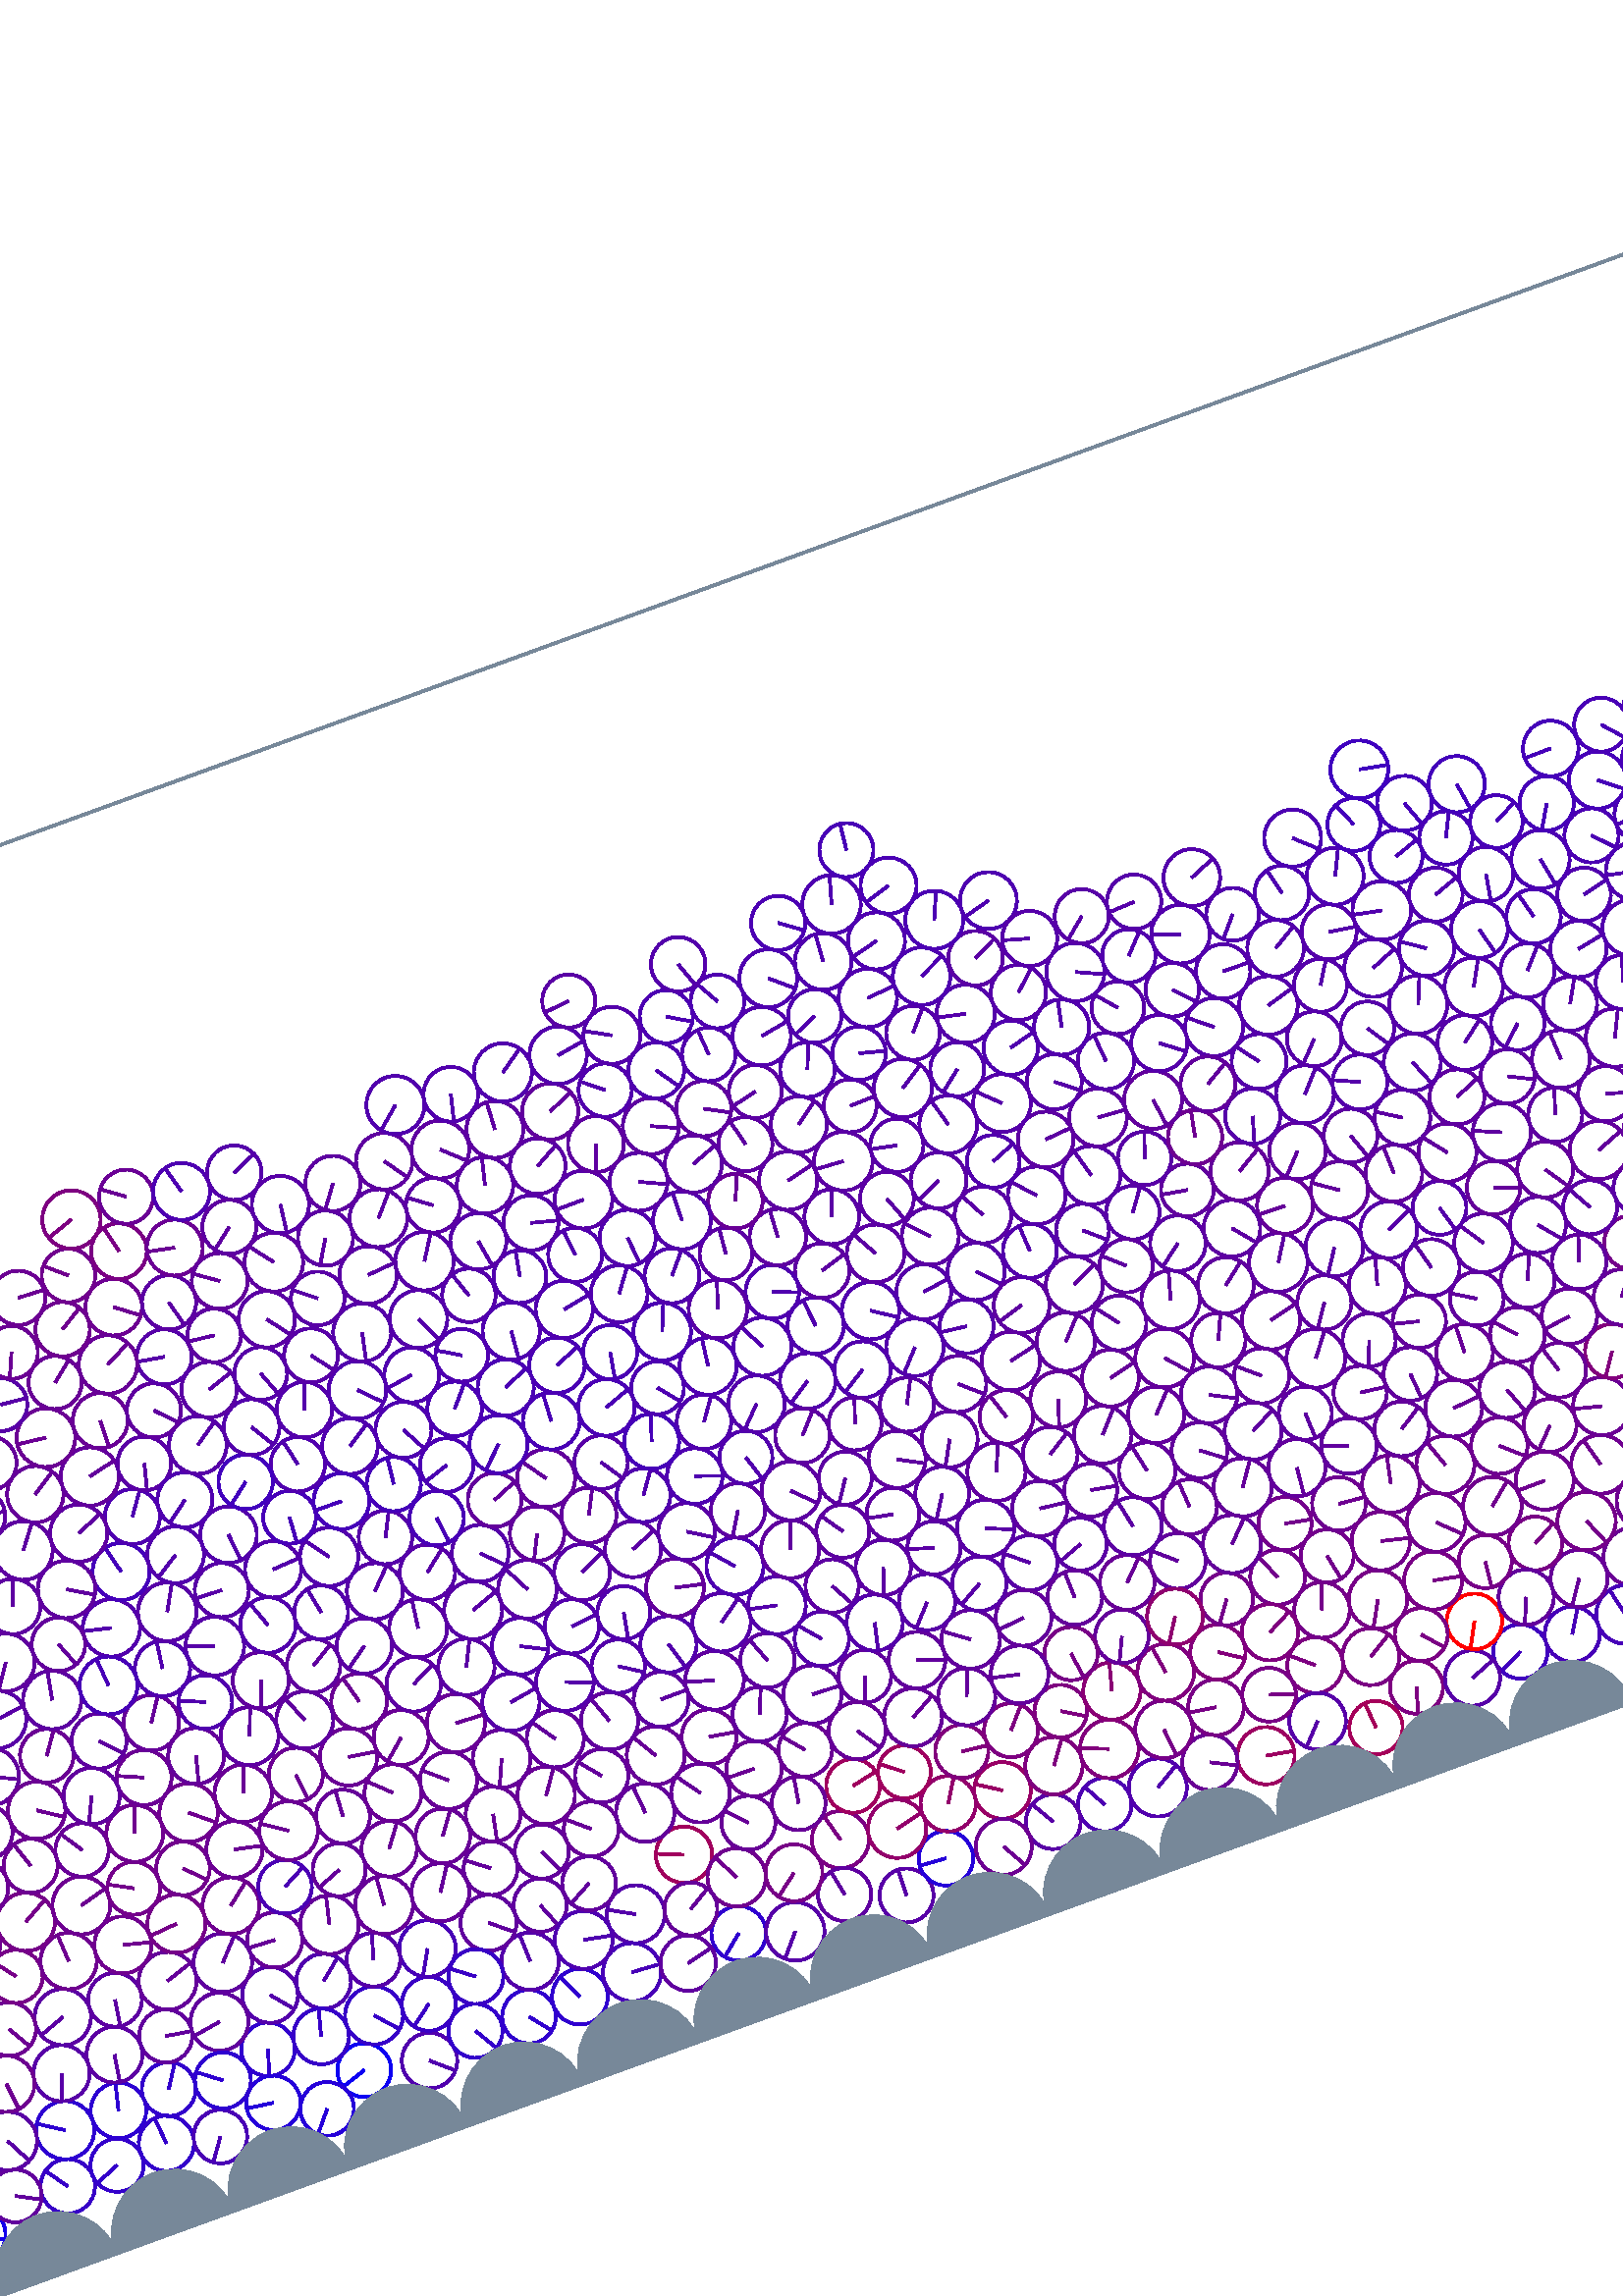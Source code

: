 %%!PS-Adobe-3.0 EPSF-3.0
%%Document-Fonts: Times-Roman
%%Pages: 1
%%BoundingBox:  -250    0 1136 1001
%%LanguageLevel: 1
%%EndComments
%%BeginProlog
%%EndProlog
%% Page:     1    1
save
 /Times-Roman 24 selectfont
  -145.000   450.000 moveto
(  75.00) show
 stroke
 /Times-Roman 9 selectfont
 20 rotate
     0.298     0.000     0.702 setrgbcolor
   667.049    32.452    10.770  0   360  arc
   667.049    32.452 moveto
     2.697   -10.427 rlineto
 stroke
     0.335     0.000     0.665 setrgbcolor
   266.907    51.860    10.647  0   360  arc
   266.907    51.860 moveto
    -9.320     5.147 rlineto
 stroke
     0.009     0.000     0.991 setrgbcolor
   941.373    30.948     9.678  0   360  arc
   941.373    30.948 moveto
     5.074     8.241 rlineto
 stroke
     0.292     0.000     0.708 setrgbcolor
   946.115    50.456    10.442  0   360  arc
   946.115    50.456 moveto
     9.741    -3.761 rlineto
 stroke
     0.051     0.000     0.949 setrgbcolor
   960.817    28.291    10.013  0   360  arc
   960.817    28.291 moveto
    -7.154     7.006 rlineto
 stroke
     0.425     0.000     0.575 setrgbcolor
   832.386    69.123    10.100  0   360  arc
   832.386    69.123 moveto
     1.912     9.918 rlineto
 stroke
     0.111     0.000     0.889 setrgbcolor
   980.869    33.128    10.674  0   360  arc
   980.869    33.128 moveto
    -8.275    -6.742 rlineto
 stroke
     0.190     0.000     0.810 setrgbcolor
   999.860    24.129    10.359  0   360  arc
   999.860    24.129 moveto
    -6.084     8.385 rlineto
 stroke
     0.187     0.000     0.813 setrgbcolor
  1018.763    33.106    10.669  0   360  arc
  1018.763    33.106 moveto
    -9.328    -5.179 rlineto
 stroke
     0.271     0.000     0.729 setrgbcolor
  1039.169    28.583    10.261  0   360  arc
  1039.169    28.583 moveto
    -4.187     9.368 rlineto
 stroke
     0.332     0.000     0.668 setrgbcolor
  1101.758    31.180    10.677  0   360  arc
  1101.758    31.180 moveto
     0.998   -10.630 rlineto
 stroke
     0.079     0.000     0.921 setrgbcolor
    -0.105    23.992    10.331  0   360  arc
    -0.105    23.992 moveto
     8.907    -5.234 rlineto
 stroke
  1136.259    23.992    10.331  0   360  arc
  1136.259    23.992 moveto
     8.907    -5.234 rlineto
 stroke
     0.220     0.000     0.780 setrgbcolor
    37.113    29.314     9.984  0   360  arc
    37.113    29.314 moveto
    -5.809     8.120 rlineto
 stroke
     0.202     0.000     0.798 setrgbcolor
    56.725    30.384     9.753  0   360  arc
    56.725    30.384 moveto
    -9.018    -3.714 rlineto
 stroke
     0.204     0.000     0.796 setrgbcolor
    76.499    31.751    10.152  0   360  arc
    76.499    31.751 moveto
    -0.973    10.105 rlineto
 stroke
     0.279     0.000     0.721 setrgbcolor
  1117.583    57.342    10.381  0   360  arc
  1117.583    57.342 moveto
    -6.239     8.297 rlineto
 stroke
     0.289     0.000     0.711 setrgbcolor
    95.933    27.290     9.820  0   360  arc
    95.933    27.290 moveto
    -5.687    -8.005 rlineto
 stroke
     0.180     0.000     0.820 setrgbcolor
    43.233    48.973    10.699  0   360  arc
    43.233    48.973 moveto
    -8.993     5.796 rlineto
 stroke
     0.278     0.000     0.722 setrgbcolor
  1099.329    67.505    10.519  0   360  arc
  1099.329    67.505 moveto
    -7.581     7.293 rlineto
 stroke
     0.052     0.000     0.948 setrgbcolor
   153.827    32.139     9.868  0   360  arc
   153.827    32.139 moveto
    -9.369    -3.099 rlineto
 stroke
     0.318     0.000     0.682 setrgbcolor
   177.512    27.248    10.183  0   360  arc
   177.512    27.248 moveto
     7.701    -6.663 rlineto
 stroke
     0.203     0.000     0.797 setrgbcolor
   197.074    31.739     9.926  0   360  arc
   197.074    31.739 moveto
     5.107    -8.512 rlineto
 stroke
     0.189     0.000     0.811 setrgbcolor
   237.366    30.434    10.226  0   360  arc
   237.366    30.434 moveto
    -4.387     9.237 rlineto
 stroke
     0.282     0.000     0.718 setrgbcolor
   258.381    32.330    10.684  0   360  arc
   258.381    32.330 moveto
    10.662    -0.692 rlineto
 stroke
     0.188     0.000     0.812 setrgbcolor
   299.997    32.338    10.035  0   360  arc
   299.997    32.338 moveto
    -7.756    -6.368 rlineto
 stroke
     0.377     0.000     0.623 setrgbcolor
   278.866    28.411    10.173  0   360  arc
   278.866    28.411 moveto
     9.872     2.458 rlineto
 stroke
     0.599     0.000     0.401 setrgbcolor
   408.836    48.514    10.395  0   360  arc
   408.836    48.514 moveto
    -8.728     5.645 rlineto
 stroke
     0.351     0.000     0.649 setrgbcolor
    22.101    52.441    10.753  0   360  arc
    22.101    52.441 moveto
     4.974    -9.534 rlineto
 stroke
     0.299     0.000     0.701 setrgbcolor
  1049.703    50.184     9.943  0   360  arc
  1049.703    50.184 moveto
     9.645    -2.416 rlineto
 stroke
     0.346     0.000     0.654 setrgbcolor
   362.581    24.357     9.915  0   360  arc
   362.581    24.357 moveto
     0.324     9.909 rlineto
 stroke
     0.149     0.000     0.851 setrgbcolor
   380.808    32.218    10.011  0   360  arc
   380.808    32.218 moveto
    -9.986     0.710 rlineto
 stroke
     0.302     0.000     0.698 setrgbcolor
   442.260    30.785     9.815  0   360  arc
   442.260    30.785 moveto
    -4.664     8.636 rlineto
 stroke
     0.350     0.000     0.650 setrgbcolor
   422.365    31.362    10.044  0   360  arc
   422.365    31.362 moveto
    -5.078     8.666 rlineto
 stroke
     0.495     0.000     0.505 setrgbcolor
   532.267    52.457    10.250  0   360  arc
   532.267    52.457 moveto
    -7.792     6.659 rlineto
 stroke
     0.323     0.000     0.677 setrgbcolor
   462.708    30.029    10.649  0   360  arc
   462.708    30.029 moveto
     9.143     5.459 rlineto
 stroke
     0.631     0.000     0.369 setrgbcolor
   291.023    66.289    10.343  0   360  arc
   291.023    66.289 moveto
    -9.590     3.873 rlineto
 stroke
     0.341     0.000     0.659 setrgbcolor
   526.069    32.888    10.393  0   360  arc
   526.069    32.888 moveto
    -7.098    -7.592 rlineto
 stroke
     0.646     0.000     0.354 setrgbcolor
   545.387    23.332     9.791  0   360  arc
   545.387    23.332 moveto
    -0.780     9.760 rlineto
 stroke
     0.510     0.000     0.490 setrgbcolor
   450.834    49.427    10.770  0   360  arc
   450.834    49.427 moveto
   -10.030     3.923 rlineto
 stroke
     0.427     0.000     0.573 setrgbcolor
   402.194    28.949    10.285  0   360  arc
   402.194    28.949 moveto
     5.060    -8.954 rlineto
 stroke
     0.251     0.000     0.749 setrgbcolor
   604.667    31.434     9.968  0   360  arc
   604.667    31.434 moveto
    -8.933    -4.423 rlineto
 stroke
     0.390     0.000     0.610 setrgbcolor
   707.615    32.812     9.900  0   360  arc
   707.615    32.812 moveto
    -6.141    -7.765 rlineto
 stroke
     0.208     0.000     0.792 setrgbcolor
   725.902    24.838    10.079  0   360  arc
   725.902    24.838 moveto
    -4.515     9.011 rlineto
 stroke
     0.194     0.000     0.806 setrgbcolor
   123.284    51.386     9.853  0   360  arc
   123.284    51.386 moveto
    -2.940    -9.404 rlineto
 stroke
     0.089     0.000     0.911 setrgbcolor
   765.059    29.439    10.399  0   360  arc
   765.059    29.439 moveto
    -4.882     9.182 rlineto
 stroke
     0.415     0.000     0.585 setrgbcolor
   655.128    50.081    10.589  0   360  arc
   655.128    50.081 moveto
     8.222     6.673 rlineto
 stroke
     0.032     0.000     0.968 setrgbcolor
   845.524    32.335     9.977  0   360  arc
   845.524    32.335 moveto
    -1.868    -9.801 rlineto
 stroke
     0.280     0.000     0.720 setrgbcolor
   645.566    30.989    10.775  0   360  arc
   645.566    30.989 moveto
    -2.475    10.487 rlineto
 stroke
     0.017     0.000     0.983 setrgbcolor
   863.636    23.730    10.180  0   360  arc
   863.636    23.730 moveto
    -1.371   -10.088 rlineto
 stroke
     0.016     0.000     0.984 setrgbcolor
   921.771    31.142    10.007  0   360  arc
   921.771    31.142 moveto
    -2.925     9.570 rlineto
 stroke
     0.019     0.000     0.981 setrgbcolor
   902.179    28.480     9.870  0   360  arc
   902.179    28.480 moveto
     6.273     7.620 rlineto
 stroke
     0.476     0.000     0.524 setrgbcolor
   707.749    65.908    10.488  0   360  arc
   707.749    65.908 moveto
     3.970    -9.707 rlineto
 stroke
     0.013     0.000     0.987 setrgbcolor
   882.164    33.224    10.781  0   360  arc
   882.164    33.224 moveto
     0.201   -10.779 rlineto
 stroke
     0.466     0.000     0.534 setrgbcolor
   772.724    68.785    10.509  0   360  arc
   772.724    68.785 moveto
     0.861    10.474 rlineto
 stroke
     0.409     0.000     0.591 setrgbcolor
   812.690    68.956     9.661  0   360  arc
   812.690    68.956 moveto
    -8.856     3.861 rlineto
 stroke
     0.434     0.000     0.566 setrgbcolor
   581.055   105.421    10.564  0   360  arc
   581.055   105.421 moveto
     2.184    10.336 rlineto
 stroke
     0.478     0.000     0.522 setrgbcolor
   752.686    70.716     9.687  0   360  arc
   752.686    70.716 moveto
    -1.710    -9.535 rlineto
 stroke
     0.470     0.000     0.530 setrgbcolor
   864.064    44.178    10.040  0   360  arc
   864.064    44.178 moveto
     3.537    -9.396 rlineto
 stroke
     0.530     0.000     0.470 setrgbcolor
   884.774    53.647     9.934  0   360  arc
   884.774    53.647 moveto
     9.676    -2.247 rlineto
 stroke
     0.355     0.000     0.645 setrgbcolor
   905.515    48.093    10.024  0   360  arc
   905.515    48.093 moveto
     3.195    -9.501 rlineto
 stroke
     0.253     0.000     0.747 setrgbcolor
  1059.663    32.220    10.605  0   360  arc
  1059.663    32.220 moveto
    10.603     0.168 rlineto
 stroke
     0.303     0.000     0.697 setrgbcolor
   925.523    50.945    10.176  0   360  arc
   925.523    50.945 moveto
     9.432     3.821 rlineto
 stroke
     0.186     0.000     0.814 setrgbcolor
   955.389    68.904    10.241  0   360  arc
   955.389    68.904 moveto
    -9.488     3.856 rlineto
 stroke
     0.312     0.000     0.688 setrgbcolor
   987.282    52.975    10.368  0   360  arc
   987.282    52.975 moveto
     8.200     6.346 rlineto
 stroke
     0.301     0.000     0.699 setrgbcolor
   913.697    67.132     9.883  0   360  arc
   913.697    67.132 moveto
    -9.799    -1.288 rlineto
 stroke
     0.315     0.000     0.685 setrgbcolor
  1008.093    51.416    10.567  0   360  arc
  1008.093    51.416 moveto
     4.504    -9.559 rlineto
 stroke
     0.272     0.000     0.728 setrgbcolor
  1029.237    51.465    10.608  0   360  arc
  1029.237    51.465 moveto
    -6.681     8.239 rlineto
 stroke
     0.441     0.000     0.559 setrgbcolor
   306.311    51.907    10.713  0   360  arc
   306.311    51.907 moveto
    -4.869     9.543 rlineto
 stroke
     0.322     0.000     0.678 setrgbcolor
  1090.868    48.776    10.091  0   360  arc
  1090.868    48.776 moveto
    -8.601     5.278 rlineto
 stroke
     0.354     0.000     0.646 setrgbcolor
  1121.235    37.437     9.863  0   360  arc
  1121.235    37.437 moveto
    -3.064     9.375 rlineto
 stroke
     0.224     0.000     0.776 setrgbcolor
  1039.019    69.738    10.244  0   360  arc
  1039.019    69.738 moveto
    -3.610    -9.587 rlineto
 stroke
     0.352     0.000     0.648 setrgbcolor
  1137.273    50.045    10.618  0   360  arc
  1137.273    50.045 moveto
     9.358     5.017 rlineto
 stroke
     0.909    50.045    10.618  0   360  arc
     0.909    50.045 moveto
     9.358     5.017 rlineto
 stroke
     0.194     0.000     0.806 setrgbcolor
   217.302    29.937     9.846  0   360  arc
   217.302    29.937 moveto
     6.132    -7.703 rlineto
 stroke
     0.385     0.000     0.615 setrgbcolor
  1078.645   107.148     9.958  0   360  arc
  1078.645   107.148 moveto
     9.716    -2.179 rlineto
 stroke
     0.358     0.000     0.642 setrgbcolor
  1049.585    87.617    10.597  0   360  arc
  1049.585    87.617 moveto
    -6.019    -8.722 rlineto
 stroke
     0.150     0.000     0.850 setrgbcolor
   136.193    23.465     9.855  0   360  arc
   136.193    23.465 moveto
    -6.301    -7.578 rlineto
 stroke
     0.144     0.000     0.856 setrgbcolor
   118.426    32.287     9.990  0   360  arc
   118.426    32.287 moveto
    -9.889     1.418 rlineto
 stroke
     0.176     0.000     0.824 setrgbcolor
    64.076    49.067    10.195  0   360  arc
    64.076    49.067 moveto
     2.406     9.907 rlineto
 stroke
     0.201     0.000     0.799 setrgbcolor
    84.088    50.141     9.895  0   360  arc
    84.088    50.141 moveto
     5.370     8.311 rlineto
 stroke
     0.332     0.000     0.668 setrgbcolor
   224.646    48.886    10.536  0   360  arc
   224.646    48.886 moveto
    -0.350    10.530 rlineto
 stroke
     0.229     0.000     0.771 setrgbcolor
   184.363    46.921     9.893  0   360  arc
   184.363    46.921 moveto
    -7.888    -5.970 rlineto
 stroke
     0.340     0.000     0.660 setrgbcolor
   319.747    25.917    10.734  0   360  arc
   319.747    25.917 moveto
    -6.993    -8.143 rlineto
 stroke
     0.359     0.000     0.641 setrgbcolor
    56.624    88.247    10.338  0   360  arc
    56.624    88.247 moveto
    -9.695    -3.588 rlineto
 stroke
     0.366     0.000     0.634 setrgbcolor
    76.796    87.662     9.857  0   360  arc
    76.796    87.662 moveto
    -1.501    -9.742 rlineto
 stroke
     0.032     0.000     0.968 setrgbcolor
   805.201    31.456    10.206  0   360  arc
   805.201    31.456 moveto
    10.097     1.485 rlineto
 stroke
     0.328     0.000     0.672 setrgbcolor
   130.811    69.875    10.251  0   360  arc
   130.811    69.875 moveto
     6.569    -7.870 rlineto
 stroke
     0.382     0.000     0.618 setrgbcolor
   215.124    67.350    10.285  0   360  arc
   215.124    67.350 moveto
     7.955    -6.519 rlineto
 stroke
     0.051     0.000     0.949 setrgbcolor
   825.529    29.258    10.346  0   360  arc
   825.529    29.258 moveto
     9.388    -4.347 rlineto
 stroke
     0.385     0.000     0.615 setrgbcolor
    17.816    32.564     9.689  0   360  arc
    17.816    32.564 moveto
     8.564    -4.532 rlineto
 stroke
     0.493     0.000     0.507 setrgbcolor
   564.402    32.178     9.752  0   360  arc
   564.402    32.178 moveto
    -2.754    -9.355 rlineto
 stroke
     0.341     0.000     0.659 setrgbcolor
   584.835    28.315    10.139  0   360  arc
   584.835    28.315 moveto
     9.432     3.720 rlineto
 stroke
     0.277     0.000     0.723 setrgbcolor
   624.716    30.892    10.101  0   360  arc
   624.716    30.892 moveto
     5.262     8.622 rlineto
 stroke
     0.496     0.000     0.504 setrgbcolor
   419.289    68.174     9.899  0   360  arc
   419.289    68.174 moveto
     6.554     7.419 rlineto
 stroke
     0.484     0.000     0.516 setrgbcolor
   552.500    48.424    10.456  0   360  arc
   552.500    48.424 moveto
     8.920     5.455 rlineto
 stroke
     0.497     0.000     0.503 setrgbcolor
   438.835    68.541     9.663  0   360  arc
   438.835    68.541 moveto
     8.259    -5.016 rlineto
 stroke
     0.383     0.000     0.617 setrgbcolor
   687.812    28.590    10.411  0   360  arc
   687.812    28.590 moveto
     8.897     5.407 rlineto
 stroke
     0.283     0.000     0.717 setrgbcolor
   190.865    66.101    10.365  0   360  arc
   190.865    66.101 moveto
    -5.061    -9.046 rlineto
 stroke
     0.062     0.000     0.938 setrgbcolor
   785.167    31.539     9.943  0   360  arc
   785.167    31.539 moveto
    -8.537     5.098 rlineto
 stroke
     0.402     0.000     0.598 setrgbcolor
   634.103    49.271    10.475  0   360  arc
   634.103    49.271 moveto
    -5.919    -8.642 rlineto
 stroke
     1.000     0.000     0.000 setrgbcolor
   592.616    47.597    10.194  0   360  arc
   592.616    47.597 moveto
    -4.807    -8.989 rlineto
 stroke
     0.433     0.000     0.567 setrgbcolor
   666.452    67.704    10.385  0   360  arc
   666.452    67.704 moveto
    -8.142    -6.447 rlineto
 stroke
     0.524     0.000     0.476 setrgbcolor
   742.992    53.095    10.622  0   360  arc
   742.992    53.095 moveto
     0.243    10.619 rlineto
 stroke
     0.475     0.000     0.525 setrgbcolor
   623.396    66.823     9.845  0   360  arc
   623.396    66.823 moveto
     8.640     4.719 rlineto
 stroke
     0.362     0.000     0.638 setrgbcolor
   824.165    50.106    10.555  0   360  arc
   824.165    50.106 moveto
    -4.150     9.705 rlineto
 stroke
     0.436     0.000     0.564 setrgbcolor
   634.470    87.281    10.662  0   360  arc
   634.470    87.281 moveto
   -10.661    -0.088 rlineto
 stroke
     0.527     0.000     0.473 setrgbcolor
   763.714    50.065    10.346  0   360  arc
   763.714    50.065 moveto
    -9.334     4.463 rlineto
 stroke
     0.444     0.000     0.556 setrgbcolor
   613.252    85.042    10.758  0   360  arc
   613.252    85.042 moveto
     8.284     6.864 rlineto
 stroke
     0.427     0.000     0.573 setrgbcolor
   793.129    68.701     9.949  0   360  arc
   793.129    68.701 moveto
     6.548     7.491 rlineto
 stroke
     0.433     0.000     0.567 setrgbcolor
   845.193    52.827    10.654  0   360  arc
   845.193    52.827 moveto
    -9.420     4.976 rlineto
 stroke
     0.475     0.000     0.525 setrgbcolor
   762.547    88.228    10.556  0   360  arc
   762.547    88.228 moveto
     9.424    -4.757 rlineto
 stroke
     0.550     0.000     0.450 setrgbcolor
   803.694    51.545     9.953  0   360  arc
   803.694    51.545 moveto
    -9.771    -1.895 rlineto
 stroke
     0.385     0.000     0.615 setrgbcolor
   803.604    86.031     9.701  0   360  arc
   803.604    86.031 moveto
     0.006    -9.701 rlineto
 stroke
     0.381     0.000     0.619 setrgbcolor
   823.449    87.362    10.215  0   360  arc
   823.449    87.362 moveto
   -10.059    -1.778 rlineto
 stroke
     0.396     0.000     0.604 setrgbcolor
   852.263    72.174    10.057  0   360  arc
   852.263    72.174 moveto
    -2.133     9.828 rlineto
 stroke
     0.271     0.000     0.729 setrgbcolor
   966.878    49.368    10.375  0   360  arc
   966.878    49.368 moveto
     2.900    -9.961 rlineto
 stroke
     0.319     0.000     0.681 setrgbcolor
   893.967    71.607    10.358  0   360  arc
   893.967    71.607 moveto
     1.234   -10.284 rlineto
 stroke
     0.203     0.000     0.797 setrgbcolor
   935.101    68.743    10.049  0   360  arc
   935.101    68.743 moveto
     2.452    -9.745 rlineto
 stroke
     0.385     0.000     0.615 setrgbcolor
   843.334    89.962     9.860  0   360  arc
   843.334    89.962 moveto
    -9.363     3.089 rlineto
 stroke
     0.344     0.000     0.656 setrgbcolor
   945.425    87.353    10.765  0   360  arc
   945.425    87.353 moveto
    -2.276   -10.521 rlineto
 stroke
     0.258     0.000     0.742 setrgbcolor
   975.890    70.154    10.322  0   360  arc
   975.890    70.154 moveto
    -6.975    -7.609 rlineto
 stroke
     0.373     0.000     0.627 setrgbcolor
   904.444    88.850     9.911  0   360  arc
   904.444    88.850 moveto
    -8.962    -4.233 rlineto
 stroke
     0.209     0.000     0.791 setrgbcolor
  1078.969    69.300     9.958  0   360  arc
  1078.969    69.300 moveto
    -9.132    -3.973 rlineto
 stroke
     0.489     0.000     0.511 setrgbcolor
  1091.549    86.714    10.207  0   360  arc
  1091.549    86.714 moveto
    10.183    -0.709 rlineto
 stroke
     0.417     0.000     0.583 setrgbcolor
  1070.778    88.159    10.617  0   360  arc
  1070.778    88.159 moveto
     4.652    -9.544 rlineto
 stroke
     0.136     0.000     0.864 setrgbcolor
  1017.866   105.814     9.800  0   360  arc
  1017.866   105.814 moveto
    -3.512     9.149 rlineto
 stroke
     0.143     0.000     0.857 setrgbcolor
  1008.359    88.236    10.259  0   360  arc
  1008.359    88.236 moveto
     9.244    -4.449 rlineto
 stroke
     0.264     0.000     0.736 setrgbcolor
  1026.411   123.768    10.155  0   360  arc
  1026.411   123.768 moveto
     9.938    -2.089 rlineto
 stroke
     0.319     0.000     0.681 setrgbcolor
  1058.549   106.277    10.161  0   360  arc
  1058.549   106.277 moveto
    10.124    -0.874 rlineto
 stroke
     0.216     0.000     0.784 setrgbcolor
   164.069    49.805    10.653  0   360  arc
   164.069    49.805 moveto
     7.095    -7.947 rlineto
 stroke
     0.614     0.000     0.386 setrgbcolor
   503.952    27.443    10.526  0   360  arc
   503.952    27.443 moveto
    10.363    -1.841 rlineto
 stroke
     0.229     0.000     0.771 setrgbcolor
   204.011    50.411    10.099  0   360  arc
   204.011    50.411 moveto
    -8.064     6.079 rlineto
 stroke
     0.384     0.000     0.616 setrgbcolor
    89.716    68.807     9.748  0   360  arc
    89.716    68.807 moveto
     9.620    -1.569 rlineto
 stroke
     0.429     0.000     0.571 setrgbcolor
    36.625    90.829     9.847  0   360  arc
    36.625    90.829 moveto
     4.938    -8.519 rlineto
 stroke
     0.420     0.000     0.580 setrgbcolor
    25.268   107.094     9.889  0   360  arc
    25.268   107.094 moveto
     9.871    -0.595 rlineto
 stroke
     0.467     0.000     0.533 setrgbcolor
    45.608   108.118     9.770  0   360  arc
    45.608   108.118 moveto
    -5.942     7.756 rlineto
 stroke
     0.381     0.000     0.619 setrgbcolor
   110.006    66.975    10.627  0   360  arc
   110.006    66.975 moveto
   -10.482    -1.754 rlineto
 stroke
     0.319     0.000     0.681 setrgbcolor
   150.996    67.913    10.036  0   360  arc
   150.996    67.913 moveto
     7.741     6.388 rlineto
 stroke
     0.415     0.000     0.585 setrgbcolor
   483.796    32.196    10.184  0   360  arc
   483.796    32.196 moveto
     9.117    -4.538 rlineto
 stroke
     0.500     0.000     0.500 setrgbcolor
   429.624    50.582    10.542  0   360  arc
   429.624    50.582 moveto
     6.203     8.524 rlineto
 stroke
     0.377     0.000     0.623 setrgbcolor
   235.140    66.945     9.758  0   360  arc
   235.140    66.945 moveto
     3.662    -9.045 rlineto
 stroke
     0.487     0.000     0.513 setrgbcolor
   346.793    51.862    10.476  0   360  arc
   346.793    51.862 moveto
    -2.708    10.121 rlineto
 stroke
     0.577     0.000     0.423 setrgbcolor
   388.439    50.735    10.162  0   360  arc
   388.439    50.735 moveto
     5.343     8.644 rlineto
 stroke
     0.390     0.000     0.610 setrgbcolor
   242.430    85.234     9.937  0   360  arc
   242.430    85.234 moveto
     4.131    -9.037 rlineto
 stroke
     0.474     0.000     0.526 setrgbcolor
   492.798    50.394    10.234  0   360  arc
   492.798    50.394 moveto
   -10.115     1.556 rlineto
 stroke
     0.374     0.000     0.626 setrgbcolor
   341.375    32.447     9.774  0   360  arc
   341.375    32.447 moveto
    -1.876     9.592 rlineto
 stroke
     0.624     0.000     0.376 setrgbcolor
   377.344    67.169     9.694  0   360  arc
   377.344    67.169 moveto
    -7.627     5.983 rlineto
 stroke
     0.405     0.000     0.595 setrgbcolor
   696.568    49.050     9.746  0   360  arc
   696.568    49.050 moveto
     7.994     5.575 rlineto
 stroke
     0.476     0.000     0.524 setrgbcolor
   512.694    48.068     9.853  0   360  arc
   512.694    48.068 moveto
     9.351    -3.105 rlineto
 stroke
     0.459     0.000     0.541 setrgbcolor
   541.509    70.618    10.210  0   360  arc
   541.509    70.618 moveto
     3.262     9.675 rlineto
 stroke
     0.482     0.000     0.518 setrgbcolor
   572.641    49.709     9.732  0   360  arc
   572.641    49.709 moveto
     6.424    -7.311 rlineto
 stroke
     0.317     0.000     0.683 setrgbcolor
   676.999    50.428     9.882  0   360  arc
   676.999    50.428 moveto
     0.659    -9.860 rlineto
 stroke
     0.387     0.000     0.613 setrgbcolor
   613.507    49.461    10.147  0   360  arc
   613.507    49.461 moveto
    -3.942    -9.350 rlineto
 stroke
     0.473     0.000     0.527 setrgbcolor
   583.497    66.860    10.664  0   360  arc
   583.497    66.860 moveto
    10.465    -2.053 rlineto
 stroke
     0.459     0.000     0.541 setrgbcolor
   643.855    68.090    10.704  0   360  arc
   643.855    68.090 moveto
     4.172    -9.858 rlineto
 stroke
     0.442     0.000     0.558 setrgbcolor
   687.107    67.800    10.299  0   360  arc
   687.107    67.800 moveto
    -9.437    -4.125 rlineto
 stroke
     0.767     0.000     0.233 setrgbcolor
   783.953    51.223     9.785  0   360  arc
   783.953    51.223 moveto
    -2.617    -9.429 rlineto
 stroke
     0.451     0.000     0.549 setrgbcolor
   530.346    87.492    10.074  0   360  arc
   530.346    87.492 moveto
    -3.919     9.281 rlineto
 stroke
     0.088     0.000     0.912 setrgbcolor
   744.666    32.492    10.296  0   360  arc
   744.666    32.492 moveto
    10.267    -0.773 rlineto
 stroke
     0.475     0.000     0.525 setrgbcolor
   728.697    68.771    10.719  0   360  arc
   728.697    68.771 moveto
    -3.105   -10.259 rlineto
 stroke
     0.428     0.000     0.572 setrgbcolor
   698.063    85.160    10.275  0   360  arc
   698.063    85.160 moveto
    -8.227    -6.156 rlineto
 stroke
     0.440     0.000     0.560 setrgbcolor
   677.170    86.255    10.684  0   360  arc
   677.170    86.255 moveto
    10.135     3.380 rlineto
 stroke
     0.437     0.000     0.563 setrgbcolor
   655.771    85.897    10.768  0   360  arc
   655.771    85.897 moveto
    -2.866    10.380 rlineto
 stroke
     0.421     0.000     0.579 setrgbcolor
   718.833    87.698    10.700  0   360  arc
   718.833    87.698 moveto
     3.421   -10.138 rlineto
 stroke
     0.422     0.000     0.578 setrgbcolor
   740.240    86.875    10.780  0   360  arc
   740.240    86.875 moveto
    10.778    -0.201 rlineto
 stroke
     0.385     0.000     0.615 setrgbcolor
   727.262   106.496     9.907  0   360  arc
   727.262   106.496 moveto
     9.865    -0.909 rlineto
 stroke
     0.351     0.000     0.649 setrgbcolor
   811.211   104.211    10.021  0   360  arc
   811.211   104.211 moveto
    -9.982     0.887 rlineto
 stroke
     0.346     0.000     0.654 setrgbcolor
   831.451   106.367    10.408  0   360  arc
   831.451   106.367 moveto
     4.609    -9.332 rlineto
 stroke
     0.377     0.000     0.623 setrgbcolor
   790.776   106.416    10.606  0   360  arc
   790.776   106.416 moveto
    -9.520     4.677 rlineto
 stroke
     0.376     0.000     0.624 setrgbcolor
   799.753   125.455    10.506  0   360  arc
   799.753   125.455 moveto
     5.084    -9.194 rlineto
 stroke
     0.283     0.000     0.717 setrgbcolor
  1018.395    69.591    10.365  0   360  arc
  1018.395    69.591 moveto
    -4.256    -9.451 rlineto
 stroke
     0.293     0.000     0.707 setrgbcolor
  1070.260    50.628    10.663  0   360  arc
  1070.260    50.628 moveto
    -9.394     5.046 rlineto
 stroke
     0.338     0.000     0.662 setrgbcolor
   986.678    87.695     9.894  0   360  arc
   986.678    87.695 moveto
    -7.306     6.671 rlineto
 stroke
     0.173     0.000     0.827 setrgbcolor
  1059.117    67.983     9.972  0   360  arc
  1059.117    67.983 moveto
     9.590    -2.735 rlineto
 stroke
     0.343     0.000     0.657 setrgbcolor
   955.393   105.286     9.760  0   360  arc
   955.393   105.286 moveto
    -3.778    -8.999 rlineto
 stroke
     0.359     0.000     0.641 setrgbcolor
   966.452    88.478    10.350  0   360  arc
   966.452    88.478 moveto
    -9.318    -4.505 rlineto
 stroke
     0.371     0.000     0.629 setrgbcolor
   965.274   122.627     9.888  0   360  arc
   965.274   122.627 moveto
     1.421    -9.786 rlineto
 stroke
     0.189     0.000     0.811 setrgbcolor
  1028.722    87.297    10.175  0   360  arc
  1028.722    87.297 moveto
     9.836     2.605 rlineto
 stroke
     0.394     0.000     0.606 setrgbcolor
  1112.231    84.172    10.632  0   360  arc
  1112.231    84.172 moveto
   -10.521     1.528 rlineto
 stroke
     0.185     0.000     0.815 setrgbcolor
   103.840    46.344    10.290  0   360  arc
   103.840    46.344 moveto
    -8.183     6.237 rlineto
 stroke
     0.345     0.000     0.655 setrgbcolor
    49.169    69.051    10.318  0   360  arc
    49.169    69.051 moveto
    -3.342    -9.762 rlineto
 stroke
     0.421     0.000     0.579 setrgbcolor
    16.697    88.946    10.207  0   360  arc
    16.697    88.946 moveto
    -6.687     7.712 rlineto
 stroke
     0.362     0.000     0.638 setrgbcolor
    69.726    68.833    10.257  0   360  arc
    69.726    68.833 moveto
    -1.620   -10.128 rlineto
 stroke
     0.433     0.000     0.567 setrgbcolor
  1141.848   105.665     9.947  0   360  arc
  1141.848   105.665 moveto
    -7.340    -6.713 rlineto
 stroke
     5.484   105.665     9.947  0   360  arc
     5.484   105.665 moveto
    -7.340    -6.713 rlineto
 stroke
     0.291     0.000     0.709 setrgbcolor
    -6.955   121.858    10.492  0   360  arc
    -6.955   121.858 moveto
    10.400    -1.386 rlineto
 stroke
  1129.409   121.858    10.492  0   360  arc
  1129.409   121.858 moveto
    10.400    -1.386 rlineto
 stroke
     0.451     0.000     0.549 setrgbcolor
    14.207   123.331     9.758  0   360  arc
    14.207   123.331 moveto
     8.595     4.620 rlineto
 stroke
     0.217     0.000     0.783 setrgbcolor
   143.218    49.207    10.231  0   360  arc
   143.218    49.207 moveto
     2.592     9.897 rlineto
 stroke
     0.327     0.000     0.673 setrgbcolor
  1080.661    30.746    10.473  0   360  arc
  1080.661    30.746 moveto
   -10.421    -1.038 rlineto
 stroke
     0.404     0.000     0.596 setrgbcolor
   139.346    88.229    10.117  0   360  arc
   139.346    88.229 moveto
   -10.103     0.534 rlineto
 stroke
     0.336     0.000     0.664 setrgbcolor
   170.848    69.066     9.857  0   360  arc
   170.848    69.066 moveto
     2.822     9.444 rlineto
 stroke
     0.311     0.000     0.689 setrgbcolor
   245.779    49.539    10.646  0   360  arc
   245.779    49.539 moveto
    10.446    -2.056 rlineto
 stroke
     0.406     0.000     0.594 setrgbcolor
   262.289    86.796    10.059  0   360  arc
   262.289    86.796 moveto
    -7.647     6.535 rlineto
 stroke
     0.386     0.000     0.614 setrgbcolor
   254.720    68.359     9.892  0   360  arc
   254.720    68.359 moveto
    -8.706    -4.697 rlineto
 stroke
     0.392     0.000     0.608 setrgbcolor
   222.696    85.909     9.883  0   360  arc
   222.696    85.909 moveto
    -7.872     5.975 rlineto
 stroke
     0.575     0.000     0.425 setrgbcolor
   367.700    48.524    10.723  0   360  arc
   367.700    48.524 moveto
    10.434     2.473 rlineto
 stroke
     0.629     0.000     0.371 setrgbcolor
   357.885    68.827     9.860  0   360  arc
   357.885    68.827 moveto
     9.628     2.122 rlineto
 stroke
     0.420     0.000     0.580 setrgbcolor
   325.961    87.163    10.160  0   360  arc
   325.961    87.163 moveto
   -10.159     0.122 rlineto
 stroke
     0.407     0.000     0.593 setrgbcolor
   336.971    69.653     9.883  0   360  arc
   336.971    69.653 moveto
     1.632     9.747 rlineto
 stroke
     0.418     0.000     0.582 setrgbcolor
   314.432   103.771    10.086  0   360  arc
   314.432   103.771 moveto
     9.950    -1.650 rlineto
 stroke
     0.510     0.000     0.490 setrgbcolor
   399.665    67.047     9.768  0   360  arc
   399.665    67.047 moveto
     9.702    -1.126 rlineto
 stroke
     0.540     0.000     0.460 setrgbcolor
   458.981    69.057    10.529  0   360  arc
   458.981    69.057 moveto
     2.707    10.175 rlineto
 stroke
     0.468     0.000     0.532 setrgbcolor
   472.088    49.301    10.558  0   360  arc
   472.088    49.301 moveto
     1.065   -10.504 rlineto
 stroke
     0.505     0.000     0.495 setrgbcolor
   479.878    68.773    10.430  0   360  arc
   479.878    68.773 moveto
    -1.670    10.295 rlineto
 stroke
     0.519     0.000     0.481 setrgbcolor
   500.390    69.189    10.146  0   360  arc
   500.390    69.189 moveto
     8.485    -5.563 rlineto
 stroke
     0.394     0.000     0.606 setrgbcolor
   469.281    86.623     9.855  0   360  arc
   469.281    86.623 moveto
    -4.249    -8.892 rlineto
 stroke
     0.468     0.000     0.532 setrgbcolor
   603.848    66.837     9.750  0   360  arc
   603.848    66.837 moveto
    -1.001    -9.699 rlineto
 stroke
     0.502     0.000     0.498 setrgbcolor
   520.818    69.494    10.343  0   360  arc
   520.818    69.494 moveto
     9.202     4.722 rlineto
 stroke
     0.580     0.000     0.420 setrgbcolor
   723.628    45.143    10.354  0   360  arc
   723.628    45.143 moveto
     9.667     3.709 rlineto
 stroke
     0.469     0.000     0.531 setrgbcolor
   562.139    67.255    10.739  0   360  arc
   562.139    67.255 moveto
    -5.205    -9.393 rlineto
 stroke
     0.451     0.000     0.549 setrgbcolor
   550.092    88.608     9.758  0   360  arc
   550.092    88.608 moveto
     1.935    -9.564 rlineto
 stroke
     0.432     0.000     0.568 setrgbcolor
   560.666   105.094     9.837  0   360  arc
   560.666   105.094 moveto
     9.799    -0.865 rlineto
 stroke
     0.431     0.000     0.569 setrgbcolor
   623.222   105.033    10.362  0   360  arc
   623.222   105.033 moveto
     7.737    -6.893 rlineto
 stroke
     0.434     0.000     0.566 setrgbcolor
   602.241   105.166    10.662  0   360  arc
   602.241   105.166 moveto
    -3.576    10.044 rlineto
 stroke
     0.426     0.000     0.574 setrgbcolor
   643.255   105.664     9.718  0   360  arc
   643.255   105.664 moveto
    -6.847    -6.896 rlineto
 stroke
     0.407     0.000     0.593 setrgbcolor
   632.909   123.265    10.287  0   360  arc
   632.909   123.265 moveto
     3.687    -9.604 rlineto
 stroke
     0.400     0.000     0.600 setrgbcolor
   872.698    70.104    10.500  0   360  arc
   872.698    70.104 moveto
     9.988     3.238 rlineto
 stroke
     0.427     0.000     0.573 setrgbcolor
   783.489    86.706    10.468  0   360  arc
   783.489    86.706 moveto
   -10.410     1.103 rlineto
 stroke
     0.383     0.000     0.617 setrgbcolor
   820.366   123.730    10.205  0   360  arc
   820.366   123.730 moveto
     7.727     6.665 rlineto
 stroke
     0.390     0.000     0.610 setrgbcolor
   769.830   107.807    10.467  0   360  arc
   769.830   107.807 moveto
     1.399    10.373 rlineto
 stroke
     0.372     0.000     0.628 setrgbcolor
   779.189   126.043    10.076  0   360  arc
   779.189   126.043 moveto
     9.469     3.444 rlineto
 stroke
     0.388     0.000     0.612 setrgbcolor
   863.419    89.011    10.263  0   360  arc
   863.419    89.011 moveto
     9.910    -2.669 rlineto
 stroke
     0.221     0.000     0.779 setrgbcolor
   997.719    70.727    10.348  0   360  arc
   997.719    70.727 moveto
    -6.747    -7.846 rlineto
 stroke
     0.373     0.000     0.627 setrgbcolor
   872.668   107.725    10.716  0   360  arc
   872.668   107.725 moveto
    -7.705     7.448 rlineto
 stroke
     0.366     0.000     0.634 setrgbcolor
   924.431    86.085    10.322  0   360  arc
   924.431    86.085 moveto
     5.463    -8.758 rlineto
 stroke
     0.366     0.000     0.634 setrgbcolor
   893.205   108.160     9.872  0   360  arc
   893.205   108.160 moveto
    -8.833     4.409 rlineto
 stroke
     0.363     0.000     0.637 setrgbcolor
   913.342   106.954    10.349  0   360  arc
   913.342   106.954 moveto
     9.389     4.353 rlineto
 stroke
     0.331     0.000     0.669 setrgbcolor
   933.807   104.841    10.268  0   360  arc
   933.807   104.841 moveto
     8.712    -5.434 rlineto
 stroke
     0.125     0.000     0.875 setrgbcolor
  1038.240   105.176    10.177  0   360  arc
  1038.240   105.176 moveto
     9.905     2.336 rlineto
 stroke
     0.430     0.000     0.570 setrgbcolor
  1144.275    70.073    10.641  0   360  arc
  1144.275    70.073 moveto
   -10.584    -1.099 rlineto
 stroke
     7.912    70.073    10.641  0   360  arc
     7.912    70.073 moveto
   -10.584    -1.099 rlineto
 stroke
     0.369     0.000     0.631 setrgbcolor
  1088.695   124.904    10.454  0   360  arc
  1088.695   124.904 moveto
    -0.154    10.453 rlineto
 stroke
     0.461     0.000     0.539 setrgbcolor
  1099.316   106.587    10.727  0   360  arc
  1099.316   106.587 moveto
     7.541     7.629 rlineto
 stroke
     0.410     0.000     0.590 setrgbcolor
  1035.436   141.443     9.700  0   360  arc
  1035.436   141.443 moveto
     0.312    -9.695 rlineto
 stroke
     0.432     0.000     0.568 setrgbcolor
    28.777    72.338    10.355  0   360  arc
    28.777    72.338 moveto
     1.192   -10.286 rlineto
 stroke
     0.411     0.000     0.589 setrgbcolor
    -3.615    87.530    10.196  0   360  arc
    -3.615    87.530 moveto
     8.211    -6.046 rlineto
 stroke
  1132.748    87.530    10.196  0   360  arc
  1132.748    87.530 moveto
     8.211    -6.046 rlineto
 stroke
     0.443     0.000     0.557 setrgbcolor
  1118.639   145.634     9.889  0   360  arc
  1118.639   145.634 moveto
    -5.731     8.059 rlineto
 stroke
     0.385     0.000     0.615 setrgbcolor
  1108.013   163.234    10.705  0   360  arc
  1108.013   163.234 moveto
     7.932     7.188 rlineto
 stroke
     0.436     0.000     0.564 setrgbcolor
    65.650   106.810    10.356  0   360  arc
    65.650   106.810 moveto
    -0.565    10.340 rlineto
 stroke
     0.395     0.000     0.605 setrgbcolor
    97.259    87.571    10.620  0   360  arc
    97.259    87.571 moveto
    10.086     3.326 rlineto
 stroke
     0.375     0.000     0.625 setrgbcolor
   118.562    86.911    10.743  0   360  arc
   118.562    86.911 moveto
     7.312     7.870 rlineto
 stroke
     0.436     0.000     0.564 setrgbcolor
   128.507   105.568    10.411  0   360  arc
   128.507   105.568 moveto
     8.158     6.468 rlineto
 stroke
     0.399     0.000     0.601 setrgbcolor
   286.561    46.755     9.716  0   360  arc
   286.561    46.755 moveto
     8.341     4.984 rlineto
 stroke
     0.469     0.000     0.531 setrgbcolor
   326.662    46.290    10.440  0   360  arc
   326.662    46.290 moveto
    -8.311    -6.318 rlineto
 stroke
     0.395     0.000     0.605 setrgbcolor
   202.357    83.883    10.636  0   360  arc
   202.357    83.883 moveto
     5.830     8.896 rlineto
 stroke
     0.409     0.000     0.591 setrgbcolor
   210.271   102.982    10.043  0   360  arc
   210.271   102.982 moveto
     5.860     8.155 rlineto
 stroke
     0.391     0.000     0.609 setrgbcolor
   282.948    85.666    10.725  0   360  arc
   282.948    85.666 moveto
    -0.999    10.678 rlineto
 stroke
     0.409     0.000     0.591 setrgbcolor
   230.339   104.202    10.068  0   360  arc
   230.339   104.202 moveto
    -2.037    -9.860 rlineto
 stroke
     0.407     0.000     0.593 setrgbcolor
   317.216    69.236     9.913  0   360  arc
   317.216    69.236 moveto
    -6.861     7.155 rlineto
 stroke
     0.392     0.000     0.608 setrgbcolor
   272.524   103.825     9.813  0   360  arc
   272.524   103.825 moveto
    -6.249     7.566 rlineto
 stroke
     0.415     0.000     0.585 setrgbcolor
   345.942    87.199     9.855  0   360  arc
   345.942    87.199 moveto
    -6.351     7.536 rlineto
 stroke
     0.408     0.000     0.592 setrgbcolor
   293.725   104.042    10.649  0   360  arc
   293.725   104.042 moveto
    -5.490     9.124 rlineto
 stroke
     0.383     0.000     0.617 setrgbcolor
   334.718   105.209     9.993  0   360  arc
   334.718   105.209 moveto
     3.770     9.255 rlineto
 stroke
     0.367     0.000     0.633 setrgbcolor
   302.642   122.714    10.096  0   360  arc
   302.642   122.714 moveto
    10.096     0.067 rlineto
 stroke
     0.380     0.000     0.620 setrgbcolor
   355.359   105.436    10.700  0   360  arc
   355.359   105.436 moveto
    10.693    -0.398 rlineto
 stroke
     0.401     0.000     0.599 setrgbcolor
   387.181    84.933    10.626  0   360  arc
   387.181    84.933 moveto
     9.307     5.127 rlineto
 stroke
     0.394     0.000     0.606 setrgbcolor
   408.232    85.274    10.496  0   360  arc
   408.232    85.274 moveto
     3.717     9.816 rlineto
 stroke
     0.381     0.000     0.619 setrgbcolor
   375.700   105.130     9.681  0   360  arc
   375.700   105.130 moveto
    -3.286    -9.106 rlineto
 stroke
     0.384     0.000     0.616 setrgbcolor
   395.709   104.147    10.397  0   360  arc
   395.709   104.147 moveto
     9.816    -3.426 rlineto
 stroke
     0.385     0.000     0.615 setrgbcolor
   416.813   104.560    10.755  0   360  arc
   416.813   104.560 moveto
    -8.706     6.315 rlineto
 stroke
     0.445     0.000     0.555 setrgbcolor
   591.844    86.517    10.776  0   360  arc
   591.844    86.517 moveto
     7.787    -7.449 rlineto
 stroke
     0.458     0.000     0.542 setrgbcolor
   510.072    86.357     9.662  0   360  arc
   510.072    86.357 moveto
    -5.693    -7.806 rlineto
 stroke
     0.392     0.000     0.608 setrgbcolor
   518.806   104.612    10.675  0   360  arc
   518.806   104.612 moveto
     7.512     7.585 rlineto
 stroke
     0.450     0.000     0.550 setrgbcolor
   539.605   105.050     9.778  0   360  arc
   539.605   105.050 moveto
     9.610    -1.805 rlineto
 stroke
     0.397     0.000     0.603 setrgbcolor
   529.583   122.858    10.689  0   360  arc
   529.583   122.858 moveto
     6.096     8.780 rlineto
 stroke
     0.388     0.000     0.612 setrgbcolor
   550.726   122.802    10.487  0   360  arc
   550.726   122.802 moveto
    -0.978   -10.442 rlineto
 stroke
     0.407     0.000     0.593 setrgbcolor
   612.204   123.666    10.431  0   360  arc
   612.204   123.666 moveto
    10.388     0.952 rlineto
 stroke
     0.418     0.000     0.582 setrgbcolor
   705.835   104.680    10.766  0   360  arc
   705.835   104.680 moveto
    -5.812     9.063 rlineto
 stroke
     0.387     0.000     0.613 setrgbcolor
   747.867   106.878    10.703  0   360  arc
   747.867   106.878 moveto
    -9.290     5.317 rlineto
 stroke
     0.363     0.000     0.637 setrgbcolor
   737.010   125.234    10.631  0   360  arc
   737.010   125.234 moveto
     6.601     8.333 rlineto
 stroke
     0.354     0.000     0.646 setrgbcolor
   695.273   123.281     9.704  0   360  arc
   695.273   123.281 moveto
    -0.824     9.669 rlineto
 stroke
     0.402     0.000     0.598 setrgbcolor
   704.301   141.249    10.256  0   360  arc
   704.301   141.249 moveto
    -8.521    -5.708 rlineto
 stroke
     0.373     0.000     0.627 setrgbcolor
   789.527   143.628    10.366  0   360  arc
   789.527   143.628 moveto
     3.727    -9.673 rlineto
 stroke
     0.382     0.000     0.618 setrgbcolor
   884.116    89.935    10.486  0   360  arc
   884.116    89.935 moveto
    -8.563     6.053 rlineto
 stroke
     0.369     0.000     0.631 setrgbcolor
   829.233   142.684    10.035  0   360  arc
   829.233   142.684 moveto
    -5.614     8.318 rlineto
 stroke
     0.375     0.000     0.625 setrgbcolor
   851.877   108.065    10.165  0   360  arc
   851.877   108.065 moveto
    -4.351    -9.187 rlineto
 stroke
     0.365     0.000     0.635 setrgbcolor
   862.356   126.484    10.707  0   360  arc
   862.356   126.484 moveto
    -4.633     9.653 rlineto
 stroke
     0.358     0.000     0.642 setrgbcolor
   883.215   125.568    10.142  0   360  arc
   883.215   125.568 moveto
    10.094     0.985 rlineto
 stroke
     0.361     0.000     0.639 setrgbcolor
   903.358   125.264    10.022  0   360  arc
   903.358   125.264 moveto
     3.406     9.426 rlineto
 stroke
     0.346     0.000     0.654 setrgbcolor
   944.696   122.744    10.717  0   360  arc
   944.696   122.744 moveto
    -5.074     9.440 rlineto
 stroke
     0.266     0.000     0.734 setrgbcolor
   976.980   106.197    10.322  0   360  arc
   976.980   106.197 moveto
    -9.153     4.771 rlineto
 stroke
     0.261     0.000     0.739 setrgbcolor
   996.884   104.503     9.689  0   360  arc
   996.884   104.503 moveto
    -7.093    -6.601 rlineto
 stroke
     0.254     0.000     0.746 setrgbcolor
  1006.189   121.980    10.143  0   360  arc
  1006.189   121.980 moveto
    10.096    -0.980 rlineto
 stroke
     0.391     0.000     0.609 setrgbcolor
   994.318   142.536     9.814  0   360  arc
   994.318   142.536 moveto
    -7.739    -6.035 rlineto
 stroke
     0.256     0.000     0.744 setrgbcolor
  1047.137   123.875    10.624  0   360  arc
  1047.137   123.875 moveto
    -3.840    -9.906 rlineto
 stroke
     0.298     0.000     0.702 setrgbcolor
  1067.996   124.359    10.288  0   360  arc
  1067.996   124.359 moveto
    -8.534    -5.745 rlineto
 stroke
     0.305     0.000     0.695 setrgbcolor
  1109.228   125.986    10.127  0   360  arc
  1109.228   125.986 moveto
    -9.390     3.793 rlineto
 stroke
     0.326     0.000     0.674 setrgbcolor
  1120.006   103.461    10.209  0   360  arc
  1120.006   103.461 moveto
    -9.298    -4.216 rlineto
 stroke
     0.437     0.000     0.563 setrgbcolor
    34.712   124.823    10.221  0   360  arc
    34.712   124.823 moveto
    -9.608    -3.489 rlineto
 stroke
     0.463     0.000     0.537 setrgbcolor
    55.858   125.706    10.686  0   360  arc
    55.858   125.706 moveto
     9.317     5.233 rlineto
 stroke
     0.438     0.000     0.562 setrgbcolor
    86.392   105.579    10.467  0   360  arc
    86.392   105.579 moveto
    10.127    -2.646 rlineto
 stroke
     0.464     0.000     0.536 setrgbcolor
   107.490   106.152    10.680  0   360  arc
   107.490   106.152 moveto
   -10.640    -0.932 rlineto
 stroke
     0.431     0.000     0.569 setrgbcolor
    77.004   124.398    10.616  0   360  arc
    77.004   124.398 moveto
    10.238     2.806 rlineto
 stroke
     0.397     0.000     0.603 setrgbcolor
   160.062    86.629    10.767  0   360  arc
   160.062    86.629 moveto
     2.482    10.477 rlineto
 stroke
     0.404     0.000     0.596 setrgbcolor
   181.362    86.556    10.632  0   360  arc
   181.362    86.556 moveto
     0.794    10.603 rlineto
 stroke
     0.412     0.000     0.588 setrgbcolor
   190.184   105.316    10.182  0   360  arc
   190.184   105.316 moveto
     6.023     8.210 rlineto
 stroke
     0.401     0.000     0.599 setrgbcolor
   178.321   122.227     9.884  0   360  arc
   178.321   122.227 moveto
     0.570     9.867 rlineto
 stroke
     0.416     0.000     0.584 setrgbcolor
   198.524   124.130    10.477  0   360  arc
   198.524   124.130 moveto
    -7.595     7.216 rlineto
 stroke
     0.410     0.000     0.590 setrgbcolor
   250.965   104.010    10.575  0   360  arc
   250.965   104.010 moveto
     6.023     8.692 rlineto
 stroke
     0.401     0.000     0.599 setrgbcolor
   240.212   122.240    10.601  0   360  arc
   240.212   122.240 moveto
    -4.287    -9.696 rlineto
 stroke
     0.400     0.000     0.600 setrgbcolor
   304.430    85.473    10.776  0   360  arc
   304.430    85.473 moveto
    -6.270     8.764 rlineto
 stroke
     0.388     0.000     0.612 setrgbcolor
   261.218   122.409    10.501  0   360  arc
   261.218   122.409 moveto
    -6.009     8.612 rlineto
 stroke
     0.379     0.000     0.621 setrgbcolor
   282.135   121.743    10.522  0   360  arc
   282.135   121.743 moveto
    -3.607     9.884 rlineto
 stroke
     0.334     0.000     0.666 setrgbcolor
   271.642   140.753    10.612  0   360  arc
   271.642   140.753 moveto
     9.878    -3.879 rlineto
 stroke
     0.332     0.000     0.668 setrgbcolor
   291.998   139.504     9.791  0   360  arc
   291.998   139.504 moveto
     8.226    -5.310 rlineto
 stroke
     0.404     0.000     0.596 setrgbcolor
   366.259    87.317    10.497  0   360  arc
   366.259    87.317 moveto
     5.790    -8.756 rlineto
 stroke
     0.332     0.000     0.668 setrgbcolor
   365.566   123.395     9.999  0   360  arc
   365.566   123.395 moveto
    -6.526     7.576 rlineto
 stroke
     0.363     0.000     0.637 setrgbcolor
   375.762   140.344     9.787  0   360  arc
   375.762   140.344 moveto
     4.684    -8.593 rlineto
 stroke
     0.335     0.000     0.665 setrgbcolor
   385.831   122.369    10.327  0   360  arc
   385.831   122.369 moveto
    -2.303   -10.067 rlineto
 stroke
     0.450     0.000     0.550 setrgbcolor
   570.432    87.006    10.728  0   360  arc
   570.432    87.006 moveto
    10.417    -2.564 rlineto
 stroke
     0.471     0.000     0.529 setrgbcolor
   449.602    87.060     9.781  0   360  arc
   449.602    87.060 moveto
     1.437    -9.675 rlineto
 stroke
     0.386     0.000     0.614 setrgbcolor
   498.037   105.614    10.213  0   360  arc
   498.037   105.614 moveto
    -7.721     6.686 rlineto
 stroke
     0.410     0.000     0.590 setrgbcolor
   477.881   104.560    10.056  0   360  arc
   477.881   104.560 moveto
     7.103     7.118 rlineto
 stroke
     0.361     0.000     0.639 setrgbcolor
   486.884   123.209    10.646  0   360  arc
   486.884   123.209 moveto
    -2.157    10.425 rlineto
 stroke
     0.402     0.000     0.598 setrgbcolor
   508.828   122.784    10.074  0   360  arc
   508.828   122.784 moveto
    -0.662    10.053 rlineto
 stroke
     0.387     0.000     0.613 setrgbcolor
   519.345   141.040    10.233  0   360  arc
   519.345   141.040 moveto
     8.169    -6.163 rlineto
 stroke
     0.373     0.000     0.627 setrgbcolor
   540.265   140.969    10.481  0   360  arc
   540.265   140.969 moveto
     9.284     4.864 rlineto
 stroke
     0.420     0.000     0.580 setrgbcolor
   663.588   105.748    10.654  0   360  arc
   663.588   105.748 moveto
   -10.312     2.679 rlineto
 stroke
     0.360     0.000     0.640 setrgbcolor
   715.744   123.699    10.774  0   360  arc
   715.744   123.699 moveto
     7.066     8.133 rlineto
 stroke
     0.510     0.000     0.490 setrgbcolor
   673.974   123.484     9.939  0   360  arc
   673.974   123.484 moveto
    -5.583    -8.223 rlineto
 stroke
     0.428     0.000     0.572 setrgbcolor
   684.679   106.065    10.515  0   360  arc
   684.679   106.065 moveto
    10.478     0.880 rlineto
 stroke
     0.407     0.000     0.593 setrgbcolor
   643.394   141.009    10.059  0   360  arc
   643.394   141.009 moveto
    -6.747     7.460 rlineto
 stroke
     0.368     0.000     0.632 setrgbcolor
   758.344   125.564    10.787  0   360  arc
   758.344   125.564 moveto
    -2.826    10.410 rlineto
 stroke
     0.370     0.000     0.630 setrgbcolor
   841.062   125.782    10.609  0   360  arc
   841.062   125.782 moveto
    -7.413     7.590 rlineto
 stroke
     0.371     0.000     0.629 setrgbcolor
   768.508   144.329    10.686  0   360  arc
   768.508   144.329 moveto
    -8.064     7.012 rlineto
 stroke
     0.331     0.000     0.669 setrgbcolor
   778.940   162.821    10.654  0   360  arc
   778.940   162.821 moveto
     9.623     4.571 rlineto
 stroke
     0.369     0.000     0.631 setrgbcolor
   809.544   143.039     9.667  0   360  arc
   809.544   143.039 moveto
     8.383     4.812 rlineto
 stroke
     0.344     0.000     0.656 setrgbcolor
   851.040   143.499     9.730  0   360  arc
   851.040   143.499 moveto
     4.553     8.598 rlineto
 stroke
     0.324     0.000     0.676 setrgbcolor
   860.207   161.295    10.292  0   360  arc
   860.207   161.295 moveto
    -2.195    10.056 rlineto
 stroke
     0.363     0.000     0.637 setrgbcolor
   923.729   124.786    10.372  0   360  arc
   923.729   124.786 moveto
    10.369    -0.264 rlineto
 stroke
     0.337     0.000     0.663 setrgbcolor
   933.068   142.447     9.682  0   360  arc
   933.068   142.447 moveto
    -1.762    -9.521 rlineto
 stroke
     0.341     0.000     0.659 setrgbcolor
   973.939   141.218    10.655  0   360  arc
   973.939   141.218 moveto
    10.446     2.102 rlineto
 stroke
     0.255     0.000     0.745 setrgbcolor
   986.110   124.424    10.087  0   360  arc
   986.110   124.424 moveto
    -9.995     1.358 rlineto
 stroke
     0.341     0.000     0.659 setrgbcolor
   983.575   159.463    10.010  0   360  arc
   983.575   159.463 moveto
    -2.118     9.783 rlineto
 stroke
     0.360     0.000     0.640 setrgbcolor
  1014.710   140.952    10.687  0   360  arc
  1014.710   140.952 moveto
     3.329    10.155 rlineto
 stroke
     0.336     0.000     0.664 setrgbcolor
  1023.493   160.266    10.610  0   360  arc
  1023.493   160.266 moveto
     9.942     3.705 rlineto
 stroke
     0.337     0.000     0.663 setrgbcolor
  1044.449   161.167    10.441  0   360  arc
  1044.449   161.167 moveto
    -8.830     5.571 rlineto
 stroke
     0.379     0.000     0.621 setrgbcolor
  1055.801   143.320    10.758  0   360  arc
  1055.801   143.320 moveto
     1.625   -10.634 rlineto
 stroke
     0.376     0.000     0.624 setrgbcolor
  1138.350   140.805    10.508  0   360  arc
  1138.350   140.805 moveto
    -9.384    -4.728 rlineto
 stroke
     1.986   140.805    10.508  0   360  arc
     1.986   140.805 moveto
    -9.384    -4.728 rlineto
 stroke
     0.402     0.000     0.598 setrgbcolor
    23.084   142.231    10.762  0   360  arc
    23.084   142.231 moveto
    -5.176     9.436 rlineto
 stroke
     0.419     0.000     0.581 setrgbcolor
    44.181   143.194    10.464  0   360  arc
    44.181   143.194 moveto
    -1.771    10.313 rlineto
 stroke
     0.429     0.000     0.571 setrgbcolor
    64.527   144.425     9.932  0   360  arc
    64.527   144.425 moveto
    -3.175     9.411 rlineto
 stroke
     0.455     0.000     0.545 setrgbcolor
    97.223   123.736     9.699  0   360  arc
    97.223   123.736 moveto
    -8.540     4.597 rlineto
 stroke
     0.448     0.000     0.552 setrgbcolor
   116.677   124.434     9.841  0   360  arc
   116.677   124.434 moveto
     6.881    -7.035 rlineto
 stroke
     0.294     0.000     0.706 setrgbcolor
   149.558   105.322     9.843  0   360  arc
   149.558   105.322 moveto
     8.727     4.554 rlineto
 stroke
     0.397     0.000     0.603 setrgbcolor
   170.310   104.349     9.715  0   360  arc
   170.310   104.349 moveto
    -9.018    -3.612 rlineto
 stroke
     0.418     0.000     0.582 setrgbcolor
   136.785   124.506    10.341  0   360  arc
   136.785   124.506 moveto
    10.106    -2.189 rlineto
 stroke
     0.425     0.000     0.575 setrgbcolor
   167.289   142.515     9.936  0   360  arc
   167.289   142.515 moveto
     1.105    -9.874 rlineto
 stroke
     0.409     0.000     0.591 setrgbcolor
   219.218   121.449    10.477  0   360  arc
   219.218   121.449 moveto
    -7.946     6.829 rlineto
 stroke
     0.419     0.000     0.581 setrgbcolor
   198.318   159.895    10.233  0   360  arc
   198.318   159.895 moveto
    -2.660     9.881 rlineto
 stroke
     0.417     0.000     0.583 setrgbcolor
   208.272   142.175    10.097  0   360  arc
   208.272   142.175 moveto
    -7.648    -6.592 rlineto
 stroke
     0.411     0.000     0.589 setrgbcolor
   228.929   140.244    10.684  0   360  arc
   228.929   140.244 moveto
    10.672    -0.505 rlineto
 stroke
     0.341     0.000     0.659 setrgbcolor
   250.527   140.577    10.514  0   360  arc
   250.527   140.577 moveto
    10.366     1.756 rlineto
 stroke
     0.326     0.000     0.674 setrgbcolor
   281.026   159.042     9.957  0   360  arc
   281.026   159.042 moveto
     9.891     1.145 rlineto
 stroke
     0.324     0.000     0.676 setrgbcolor
   300.643   157.270     9.743  0   360  arc
   300.643   157.270 moveto
    -1.778    -9.580 rlineto
 stroke
     0.375     0.000     0.625 setrgbcolor
   323.418   122.560    10.770  0   360  arc
   323.418   122.560 moveto
   -10.316     3.093 rlineto
 stroke
     0.372     0.000     0.628 setrgbcolor
   344.151   122.795    10.003  0   360  arc
   344.151   122.795 moveto
    -3.609     9.329 rlineto
 stroke
     0.330     0.000     0.670 setrgbcolor
   354.336   140.593    10.578  0   360  arc
   354.336   140.593 moveto
   -10.349     2.190 rlineto
 stroke
     0.368     0.000     0.632 setrgbcolor
   386.308   157.871     9.757  0   360  arc
   386.308   157.871 moveto
    -5.582     8.003 rlineto
 stroke
     0.347     0.000     0.653 setrgbcolor
   406.445   122.868    10.329  0   360  arc
   406.445   122.868 moveto
    -6.973    -7.619 rlineto
 stroke
     0.387     0.000     0.613 setrgbcolor
   429.249    86.348    10.594  0   360  arc
   429.249    86.348 moveto
   -10.324     2.379 rlineto
 stroke
     0.560     0.000     0.440 setrgbcolor
   490.053    86.776    10.264  0   360  arc
   490.053    86.776 moveto
    -5.535    -8.644 rlineto
 stroke
     0.348     0.000     0.652 setrgbcolor
   446.845   123.505    10.086  0   360  arc
   446.845   123.505 moveto
    -7.795     6.401 rlineto
 stroke
     0.357     0.000     0.643 setrgbcolor
   466.586   123.631     9.681  0   360  arc
   466.586   123.631 moveto
    -9.058    -3.416 rlineto
 stroke
     0.384     0.000     0.616 setrgbcolor
   498.739   140.569    10.396  0   360  arc
   498.739   140.569 moveto
    -2.219    10.156 rlineto
 stroke
     0.390     0.000     0.610 setrgbcolor
   508.838   158.669    10.325  0   360  arc
   508.838   158.669 moveto
     7.120     7.478 rlineto
 stroke
     0.380     0.000     0.620 setrgbcolor
   529.610   158.912    10.393  0   360  arc
   529.610   158.912 moveto
     9.256    -4.726 rlineto
 stroke
     0.368     0.000     0.632 setrgbcolor
   560.481   140.522     9.747  0   360  arc
   560.481   140.522 moveto
     0.352    -9.740 rlineto
 stroke
     0.409     0.000     0.591 setrgbcolor
   622.951   141.461    10.422  0   360  arc
   622.951   141.461 moveto
     0.213    10.420 rlineto
 stroke
     0.412     0.000     0.588 setrgbcolor
   653.197   123.547    10.012  0   360  arc
   653.197   123.547 moveto
    -3.028     9.543 rlineto
 stroke
     0.385     0.000     0.615 setrgbcolor
   601.576   140.891     9.823  0   360  arc
   601.576   140.891 moveto
     0.829    -9.788 rlineto
 stroke
     0.404     0.000     0.596 setrgbcolor
   663.609   140.849    10.187  0   360  arc
   663.609   140.849 moveto
   -10.090    -1.402 rlineto
 stroke
     0.402     0.000     0.598 setrgbcolor
   683.939   140.908    10.177  0   360  arc
   683.939   140.908 moveto
     6.320     7.976 rlineto
 stroke
     0.458     0.000     0.542 setrgbcolor
   694.089   158.553     9.847  0   360  arc
   694.089   158.553 moveto
    -4.025    -8.987 rlineto
 stroke
     0.346     0.000     0.654 setrgbcolor
   725.263   141.793     9.679  0   360  arc
   725.263   141.793 moveto
     1.081     9.619 rlineto
 stroke
     0.345     0.000     0.655 setrgbcolor
   747.284   143.048     9.936  0   360  arc
   747.284   143.048 moveto
     7.264    -6.779 rlineto
 stroke
     0.383     0.000     0.617 setrgbcolor
   756.193   161.499    10.465  0   360  arc
   756.193   161.499 moveto
     0.004    10.465 rlineto
 stroke
     0.325     0.000     0.675 setrgbcolor
   799.396   161.271     9.907  0   360  arc
   799.396   161.271 moveto
    -3.521    -9.260 rlineto
 stroke
     0.324     0.000     0.676 setrgbcolor
   839.647   160.199    10.350  0   360  arc
   839.647   160.199 moveto
    10.116     2.189 rlineto
 stroke
     0.337     0.000     0.663 setrgbcolor
   891.548   144.317    10.496  0   360  arc
   891.548   144.317 moveto
     8.288     6.440 rlineto
 stroke
     0.339     0.000     0.661 setrgbcolor
   912.734   143.799    10.751  0   360  arc
   912.734   143.799 moveto
     3.155    10.277 rlineto
 stroke
     0.337     0.000     0.663 setrgbcolor
   922.250   161.998     9.788  0   360  arc
   922.250   161.998 moveto
     9.503     2.346 rlineto
 stroke
     0.336     0.000     0.664 setrgbcolor
   953.021   142.048    10.333  0   360  arc
   953.021   142.048 moveto
     6.339    -8.160 rlineto
 stroke
     0.341     0.000     0.659 setrgbcolor
   963.537   159.452    10.031  0   360  arc
   963.537   159.452 moveto
    -0.369    10.024 rlineto
 stroke
     0.312     0.000     0.688 setrgbcolor
   993.041   176.782     9.756  0   360  arc
   993.041   176.782 moveto
     9.009     3.742 rlineto
 stroke
     0.383     0.000     0.617 setrgbcolor
  1003.237   159.835     9.660  0   360  arc
  1003.237   159.835 moveto
    -2.596    -9.304 rlineto
 stroke
     0.308     0.000     0.692 setrgbcolor
  1012.932   178.205    10.279  0   360  arc
  1012.932   178.205 moveto
     4.579    -9.203 rlineto
 stroke
     0.310     0.000     0.690 setrgbcolor
  1033.376   178.555    10.189  0   360  arc
  1033.376   178.555 moveto
     9.804    -2.775 rlineto
 stroke
     0.442     0.000     0.558 setrgbcolor
  1098.211   143.786    10.705  0   360  arc
  1098.211   143.786 moveto
    -1.452   -10.606 rlineto
 stroke
     0.369     0.000     0.631 setrgbcolor
  1096.081   180.416    10.223  0   360  arc
  1096.081   180.416 moveto
     9.266    -4.319 rlineto
 stroke
     0.396     0.000     0.604 setrgbcolor
    -7.789   163.252     9.894  0   360  arc
    -7.789   163.252 moveto
     4.737     8.687 rlineto
 stroke
  1128.575   163.252     9.894  0   360  arc
  1128.575   163.252 moveto
     4.737     8.687 rlineto
 stroke
     0.352     0.000     0.648 setrgbcolor
    11.723   159.561     9.998  0   360  arc
    11.723   159.561 moveto
     9.801    -1.979 rlineto
 stroke
     0.404     0.000     0.596 setrgbcolor
    33.128   160.246     9.881  0   360  arc
    33.128   160.246 moveto
    -9.622     2.248 rlineto
 stroke
     0.409     0.000     0.591 setrgbcolor
    53.012   161.623    10.070  0   360  arc
    53.012   161.623 moveto
   -10.036    -0.823 rlineto
 stroke
     0.407     0.000     0.593 setrgbcolor
    84.229   143.426     9.808  0   360  arc
    84.229   143.426 moveto
    -5.388     8.195 rlineto
 stroke
     0.438     0.000     0.562 setrgbcolor
   104.444   142.522    10.433  0   360  arc
   104.444   142.522 moveto
     3.620     9.785 rlineto
 stroke
     0.420     0.000     0.580 setrgbcolor
   157.826   124.149    10.765  0   360  arc
   157.826   124.149 moveto
    -8.932     6.009 rlineto
 stroke
     0.416     0.000     0.584 setrgbcolor
   146.853   142.707    10.548  0   360  arc
   146.853   142.707 moveto
     3.695     9.879 rlineto
 stroke
     0.414     0.000     0.586 setrgbcolor
   187.691   142.082    10.520  0   360  arc
   187.691   142.082 moveto
    10.388    -1.661 rlineto
 stroke
     0.378     0.000     0.622 setrgbcolor
   177.258   160.287    10.478  0   360  arc
   177.258   160.287 moveto
    -4.044     9.666 rlineto
 stroke
     0.361     0.000     0.639 setrgbcolor
   219.268   158.934    10.007  0   360  arc
   219.268   158.934 moveto
     8.935     4.506 rlineto
 stroke
     0.356     0.000     0.644 setrgbcolor
   239.592   158.317    10.336  0   360  arc
   239.592   158.317 moveto
     4.585     9.264 rlineto
 stroke
     0.327     0.000     0.673 setrgbcolor
   260.719   158.717    10.356  0   360  arc
   260.719   158.717 moveto
     9.235    -4.685 rlineto
 stroke
     0.350     0.000     0.650 setrgbcolor
   249.041   177.012    10.655  0   360  arc
   249.041   177.012 moveto
    10.025     3.610 rlineto
 stroke
     0.352     0.000     0.648 setrgbcolor
   270.380   177.427    10.759  0   360  arc
   270.380   177.427 moveto
    -4.943     9.556 rlineto
 stroke
     0.349     0.000     0.651 setrgbcolor
   291.332   176.450    10.285  0   360  arc
   291.332   176.450 moveto
     9.367     4.247 rlineto
 stroke
     0.325     0.000     0.675 setrgbcolor
   312.075   140.774    10.331  0   360  arc
   312.075   140.774 moveto
     3.024    -9.878 rlineto
 stroke
     0.339     0.000     0.661 setrgbcolor
   333.103   141.666    10.723  0   360  arc
   333.103   141.666 moveto
     8.745     6.204 rlineto
 stroke
     0.307     0.000     0.693 setrgbcolor
   344.759   159.355    10.492  0   360  arc
   344.759   159.355 moveto
    -6.927     7.881 rlineto
 stroke
     0.376     0.000     0.624 setrgbcolor
   365.908   158.292    10.674  0   360  arc
   365.908   158.292 moveto
     3.849     9.956 rlineto
 stroke
     0.363     0.000     0.637 setrgbcolor
   373.485   178.281    10.791  0   360  arc
   373.485   178.281 moveto
     7.677    -7.583 rlineto
 stroke
     0.394     0.000     0.606 setrgbcolor
   457.922   105.935    10.027  0   360  arc
   457.922   105.935 moveto
    -0.364    10.020 rlineto
 stroke
     0.378     0.000     0.622 setrgbcolor
   457.010   140.987    10.143  0   360  arc
   457.010   140.987 moveto
    10.074    -1.183 rlineto
 stroke
     0.381     0.000     0.619 setrgbcolor
   476.883   140.959     9.732  0   360  arc
   476.883   140.959 moveto
     9.569    -1.775 rlineto
 stroke
     0.386     0.000     0.614 setrgbcolor
   487.971   158.522    10.575  0   360  arc
   487.971   158.522 moveto
     7.069     7.865 rlineto
 stroke
     0.399     0.000     0.601 setrgbcolor
   497.736   177.081    10.424  0   360  arc
   497.736   177.081 moveto
    10.133     2.446 rlineto
 stroke
     0.391     0.000     0.609 setrgbcolor
   518.924   177.182    10.787  0   360  arc
   518.924   177.182 moveto
     7.166    -8.063 rlineto
 stroke
     0.383     0.000     0.617 setrgbcolor
   550.107   158.907    10.114  0   360  arc
   550.107   158.907 moveto
    -7.662     6.603 rlineto
 stroke
     0.380     0.000     0.620 setrgbcolor
   571.394   123.801    10.227  0   360  arc
   571.394   123.801 moveto
    -9.594     3.541 rlineto
 stroke
     0.389     0.000     0.611 setrgbcolor
   581.974   140.775     9.793  0   360  arc
   581.974   140.775 moveto
     9.715    -1.240 rlineto
 stroke
     0.393     0.000     0.607 setrgbcolor
   591.735   123.046    10.047  0   360  arc
   591.735   123.046 moveto
     8.467     5.409 rlineto
 stroke
     0.382     0.000     0.618 setrgbcolor
   633.916   158.497     9.873  0   360  arc
   633.916   158.497 moveto
    -8.423     5.150 rlineto
 stroke
     0.382     0.000     0.618 setrgbcolor
   653.703   158.339     9.918  0   360  arc
   653.703   158.339 moveto
     3.822     9.151 rlineto
 stroke
     0.381     0.000     0.619 setrgbcolor
   673.774   158.333    10.034  0   360  arc
   673.774   158.333 moveto
     3.147     9.527 rlineto
 stroke
     0.388     0.000     0.612 setrgbcolor
   714.839   159.156    10.581  0   360  arc
   714.839   159.156 moveto
    -4.337    -9.652 rlineto
 stroke
     0.386     0.000     0.614 setrgbcolor
   735.622   159.454    10.227  0   360  arc
   735.622   159.454 moveto
    -6.987    -7.469 rlineto
 stroke
     0.383     0.000     0.617 setrgbcolor
   725.317   177.608    10.674  0   360  arc
   725.317   177.608 moveto
     8.835    -5.990 rlineto
 stroke
     0.323     0.000     0.677 setrgbcolor
   819.285   160.150    10.064  0   360  arc
   819.285   160.150 moveto
    -2.576    -9.729 rlineto
 stroke
     0.335     0.000     0.665 setrgbcolor
   871.384   144.753     9.682  0   360  arc
   871.384   144.753 moveto
    -3.685     8.953 rlineto
 stroke
     0.326     0.000     0.674 setrgbcolor
   881.093   162.674    10.689  0   360  arc
   881.093   162.674 moveto
     9.708     4.474 rlineto
 stroke
     0.332     0.000     0.668 setrgbcolor
   902.122   162.205    10.346  0   360  arc
   902.122   162.205 moveto
     8.566     5.802 rlineto
 stroke
     0.318     0.000     0.682 setrgbcolor
   912.221   180.618    10.712  0   360  arc
   912.221   180.618 moveto
     8.890    -5.976 rlineto
 stroke
     0.326     0.000     0.674 setrgbcolor
   941.807   159.883     9.887  0   360  arc
   941.807   159.883 moveto
     5.523    -8.201 rlineto
 stroke
     0.318     0.000     0.682 setrgbcolor
   932.459   178.570     9.678  0   360  arc
   932.459   178.570 moveto
    -0.402     9.670 rlineto
 stroke
     0.316     0.000     0.684 setrgbcolor
   952.592   177.169    10.549  0   360  arc
   952.592   177.169 moveto
     6.022     8.661 rlineto
 stroke
     0.318     0.000     0.682 setrgbcolor
   973.214   177.133    10.149  0   360  arc
   973.214   177.133 moveto
     7.795    -6.500 rlineto
 stroke
     0.381     0.000     0.619 setrgbcolor
   983.820   194.299    10.054  0   360  arc
   983.820   194.299 moveto
    -6.776     7.428 rlineto
 stroke
     0.314     0.000     0.686 setrgbcolor
  1053.654   179.548    10.141  0   360  arc
  1053.654   179.548 moveto
     3.136    -9.644 rlineto
 stroke
     0.372     0.000     0.628 setrgbcolor
  1086.807   161.793    10.616  0   360  arc
  1086.807   161.793 moveto
   -10.389    -2.182 rlineto
 stroke
     0.339     0.000     0.661 setrgbcolor
  1065.540   162.425    10.733  0   360  arc
  1065.540   162.425 moveto
     1.747    10.589 rlineto
 stroke
     0.393     0.000     0.607 setrgbcolor
  1119.065   181.104    10.331  0   360  arc
  1119.065   181.104 moveto
     9.460     4.153 rlineto
 stroke
     0.402     0.000     0.598 setrgbcolor
  1139.129   179.854     9.787  0   360  arc
  1139.129   179.854 moveto
    -8.955     3.948 rlineto
 stroke
     2.766   179.854     9.787  0   360  arc
     2.766   179.854 moveto
    -8.955     3.948 rlineto
 stroke
     0.359     0.000     0.641 setrgbcolor
    22.016   176.431     9.788  0   360  arc
    22.016   176.431 moveto
     6.494     7.323 rlineto
 stroke
     0.380     0.000     0.620 setrgbcolor
    41.489   178.014     9.760  0   360  arc
    41.489   178.014 moveto
     8.578     4.658 rlineto
 stroke
     0.386     0.000     0.614 setrgbcolor
    61.732   180.278    10.615  0   360  arc
    61.732   180.278 moveto
     9.564    -4.605 rlineto
 stroke
     0.439     0.000     0.561 setrgbcolor
   125.608   142.911    10.740  0   360  arc
   125.608   142.911 moveto
     8.283    -6.836 rlineto
 stroke
     0.421     0.000     0.579 setrgbcolor
   114.656   160.608    10.109  0   360  arc
   114.656   160.608 moveto
    -9.273     4.026 rlineto
 stroke
     0.397     0.000     0.603 setrgbcolor
   135.298   161.515    10.254  0   360  arc
   135.298   161.515 moveto
    -2.598    -9.919 rlineto
 stroke
     0.367     0.000     0.633 setrgbcolor
   156.192   161.639    10.647  0   360  arc
   156.192   161.639 moveto
     3.858     9.924 rlineto
 stroke
     0.381     0.000     0.619 setrgbcolor
   167.085   179.454    10.307  0   360  arc
   167.085   179.454 moveto
    -3.358    -9.744 rlineto
 stroke
     0.378     0.000     0.622 setrgbcolor
   187.121   177.976     9.819  0   360  arc
   187.121   177.976 moveto
     8.401     5.084 rlineto
 stroke
     0.357     0.000     0.643 setrgbcolor
   207.065   178.316    10.170  0   360  arc
   207.065   178.316 moveto
    -8.309    -5.864 rlineto
 stroke
     0.355     0.000     0.645 setrgbcolor
   227.824   177.668    10.640  0   360  arc
   227.824   177.668 moveto
     1.422    10.545 rlineto
 stroke
     0.344     0.000     0.656 setrgbcolor
   238.024   195.790    10.176  0   360  arc
   238.024   195.790 moveto
     7.981     6.313 rlineto
 stroke
     0.337     0.000     0.663 setrgbcolor
   258.618   195.751    10.426  0   360  arc
   258.618   195.751 moveto
     7.328    -7.416 rlineto
 stroke
     0.388     0.000     0.612 setrgbcolor
   280.684   195.388    10.005  0   360  arc
   280.684   195.388 moveto
    -4.469    -8.951 rlineto
 stroke
     0.355     0.000     0.645 setrgbcolor
   311.790   177.997    10.307  0   360  arc
   311.790   177.997 moveto
     9.566     3.838 rlineto
 stroke
     0.393     0.000     0.607 setrgbcolor
   321.413   159.467    10.615  0   360  arc
   321.413   159.467 moveto
    10.354    -2.338 rlineto
 stroke
     0.316     0.000     0.684 setrgbcolor
   322.168   195.278     9.868  0   360  arc
   322.168   195.278 moveto
     5.665     8.081 rlineto
 stroke
     0.348     0.000     0.652 setrgbcolor
   332.454   177.323    10.426  0   360  arc
   332.454   177.323 moveto
     8.850    -5.511 rlineto
 stroke
     0.389     0.000     0.611 setrgbcolor
   437.729   105.357    10.253  0   360  arc
   437.729   105.357 moveto
   -10.206    -0.982 rlineto
 stroke
     0.348     0.000     0.652 setrgbcolor
   435.910   140.949    10.524  0   360  arc
   435.910   140.949 moveto
     9.734    -4.001 rlineto
 stroke
     0.402     0.000     0.598 setrgbcolor
   457.005   176.751     9.831  0   360  arc
   457.005   176.751 moveto
    -3.037     9.350 rlineto
 stroke
     0.381     0.000     0.619 setrgbcolor
   467.382   158.342    10.079  0   360  arc
   467.382   158.342 moveto
     8.552     5.333 rlineto
 stroke
     0.372     0.000     0.628 setrgbcolor
   444.559   194.154    10.320  0   360  arc
   444.559   194.154 moveto
     7.760    -6.803 rlineto
 stroke
     0.399     0.000     0.601 setrgbcolor
   477.077   176.273    10.256  0   360  arc
   477.077   176.273 moveto
    -3.179    -9.751 rlineto
 stroke
     0.380     0.000     0.620 setrgbcolor
   486.902   195.194    10.698  0   360  arc
   486.902   195.194 moveto
     7.267     7.851 rlineto
 stroke
     0.388     0.000     0.612 setrgbcolor
   539.671   176.624     9.981  0   360  arc
   539.671   176.624 moveto
     4.135     9.084 rlineto
 stroke
     0.377     0.000     0.623 setrgbcolor
   570.977   158.149    10.778  0   360  arc
   570.977   158.149 moveto
     6.562     8.550 rlineto
 stroke
     0.391     0.000     0.609 setrgbcolor
   560.333   176.881    10.697  0   360  arc
   560.333   176.881 moveto
    10.371     2.621 rlineto
 stroke
     0.374     0.000     0.626 setrgbcolor
   591.633   157.754     9.745  0   360  arc
   591.633   157.754 moveto
    -3.421    -9.124 rlineto
 stroke
     0.388     0.000     0.612 setrgbcolor
   611.275   157.927     9.791  0   360  arc
   611.275   157.927 moveto
    -9.500     2.370 rlineto
 stroke
     0.365     0.000     0.635 setrgbcolor
   622.129   174.967    10.418  0   360  arc
   622.129   174.967 moveto
    -2.674    10.069 rlineto
 stroke
     0.342     0.000     0.658 setrgbcolor
   612.230   193.285    10.438  0   360  arc
   612.230   193.285 moveto
     9.538     4.239 rlineto
 stroke
     0.361     0.000     0.639 setrgbcolor
   643.206   176.881    10.762  0   360  arc
   643.206   176.881 moveto
    -5.964     8.958 rlineto
 stroke
     0.357     0.000     0.643 setrgbcolor
   684.424   175.792     9.924  0   360  arc
   684.424   175.792 moveto
    -4.841     8.663 rlineto
 stroke
     0.383     0.000     0.617 setrgbcolor
   714.999   195.206     9.751  0   360  arc
   714.999   195.206 moveto
     8.551    -4.687 rlineto
 stroke
     0.365     0.000     0.635 setrgbcolor
   724.504   212.839    10.303  0   360  arc
   724.504   212.839 moveto
    -1.027    10.251 rlineto
 stroke
     0.339     0.000     0.661 setrgbcolor
   849.042   178.598    10.307  0   360  arc
   849.042   178.598 moveto
     5.884     8.463 rlineto
 stroke
     0.335     0.000     0.665 setrgbcolor
   869.160   179.360     9.832  0   360  arc
   869.160   179.360 moveto
    -3.818    -9.061 rlineto
 stroke
     0.327     0.000     0.673 setrgbcolor
   858.654   196.689    10.183  0   360  arc
   858.654   196.689 moveto
    -8.089     6.185 rlineto
 stroke
     0.317     0.000     0.683 setrgbcolor
   891.400   180.737    10.158  0   360  arc
   891.400   180.737 moveto
     3.898     9.380 rlineto
 stroke
     0.310     0.000     0.690 setrgbcolor
   901.370   197.975     9.762  0   360  arc
   901.370   197.975 moveto
    -0.371     9.755 rlineto
 stroke
     0.309     0.000     0.691 setrgbcolor
   869.047   214.267     9.919  0   360  arc
   869.047   214.267 moveto
    -9.919     0.003 rlineto
 stroke
     0.366     0.000     0.634 setrgbcolor
   942.898   195.459    10.177  0   360  arc
   942.898   195.459 moveto
     6.930     7.453 rlineto
 stroke
     0.267     0.000     0.733 setrgbcolor
   963.304   194.366     9.736  0   360  arc
   963.304   194.366 moveto
     8.272    -5.133 rlineto
 stroke
     0.298     0.000     0.702 setrgbcolor
   990.510   213.445    10.258  0   360  arc
   990.510   213.445 moveto
    -4.264    -9.330 rlineto
 stroke
     0.273     0.000     0.727 setrgbcolor
  1043.212   196.544     9.810  0   360  arc
  1043.212   196.544 moveto
     8.317     5.203 rlineto
 stroke
     0.406     0.000     0.594 setrgbcolor
  1077.042   143.067    10.542  0   360  arc
  1077.042   143.067 moveto
   -10.522     0.651 rlineto
 stroke
     0.329     0.000     0.671 setrgbcolor
  1063.523   197.336    10.250  0   360  arc
  1063.523   197.336 moveto
     9.804    -2.990 rlineto
 stroke
     0.339     0.000     0.661 setrgbcolor
  1075.624   180.798    10.248  0   360  arc
  1075.624   180.798 moveto
     7.804    -6.642 rlineto
 stroke
     0.314     0.000     0.686 setrgbcolor
  1086.086   198.237    10.096  0   360  arc
  1086.086   198.237 moveto
   -10.035    -1.109 rlineto
 stroke
     0.361     0.000     0.639 setrgbcolor
  1106.943   197.633    10.177  0   360  arc
  1106.943   197.633 moveto
    -7.690     6.665 rlineto
 stroke
     0.385     0.000     0.615 setrgbcolor
    -5.656   197.639     9.901  0   360  arc
    -5.656   197.639 moveto
     7.499    -6.465 rlineto
 stroke
  1130.707   197.639     9.901  0   360  arc
  1130.707   197.639 moveto
     7.499    -6.465 rlineto
 stroke
     0.423     0.000     0.577 setrgbcolor
    73.546   162.774    10.521  0   360  arc
    73.546   162.774 moveto
     8.782    -5.793 rlineto
 stroke
     0.380     0.000     0.620 setrgbcolor
    94.261   160.803    10.322  0   360  arc
    94.261   160.803 moveto
    -4.427    -9.325 rlineto
 stroke
     0.419     0.000     0.581 setrgbcolor
    83.870   180.311     9.832  0   360  arc
    83.870   180.311 moveto
     5.626     8.063 rlineto
 stroke
     0.317     0.000     0.683 setrgbcolor
   145.275   178.944     9.834  0   360  arc
   145.275   178.944 moveto
    -9.068     3.807 rlineto
 stroke
     0.340     0.000     0.660 setrgbcolor
   155.536   197.036    10.757  0   360  arc
   155.536   197.036 moveto
   -10.130     3.618 rlineto
 stroke
     0.326     0.000     0.674 setrgbcolor
   122.189   216.268    10.531  0   360  arc
   122.189   216.268 moveto
   -10.248     2.423 rlineto
 stroke
     0.322     0.000     0.678 setrgbcolor
   176.473   197.630    10.195  0   360  arc
   176.473   197.630 moveto
    -3.505     9.574 rlineto
 stroke
     0.330     0.000     0.670 setrgbcolor
   196.421   195.316     9.891  0   360  arc
   196.421   195.316 moveto
    -1.911     9.705 rlineto
 stroke
     0.346     0.000     0.654 setrgbcolor
   217.555   195.874    10.291  0   360  arc
   217.555   195.874 moveto
     7.225     7.328 rlineto
 stroke
     0.329     0.000     0.671 setrgbcolor
   185.247   216.167    10.357  0   360  arc
   185.247   216.167 moveto
    10.336     0.658 rlineto
 stroke
     0.338     0.000     0.662 setrgbcolor
   227.970   213.086     9.835  0   360  arc
   227.970   213.086 moveto
     4.450     8.770 rlineto
 stroke
     0.288     0.000     0.712 setrgbcolor
   248.023   213.303     9.998  0   360  arc
   248.023   213.303 moveto
     1.332    -9.909 rlineto
 stroke
     0.390     0.000     0.610 setrgbcolor
   270.281   212.313     9.870  0   360  arc
   270.281   212.313 moveto
     9.136     3.736 rlineto
 stroke
     0.386     0.000     0.614 setrgbcolor
   300.810   195.203    10.132  0   360  arc
   300.810   195.203 moveto
     4.609     9.023 rlineto
 stroke
     0.387     0.000     0.613 setrgbcolor
   290.754   213.356    10.637  0   360  arc
   290.754   213.356 moveto
    -6.285     8.581 rlineto
 stroke
     0.347     0.000     0.653 setrgbcolor
   311.670   211.947     9.833  0   360  arc
   311.670   211.947 moveto
     5.466    -8.174 rlineto
 stroke
     0.346     0.000     0.654 setrgbcolor
   426.776   122.666    10.006  0   360  arc
   426.776   122.666 moveto
    -8.703    -4.937 rlineto
 stroke
     0.358     0.000     0.642 setrgbcolor
   415.640   140.713     9.776  0   360  arc
   415.640   140.713 moveto
    -9.345     2.873 rlineto
 stroke
     0.375     0.000     0.625 setrgbcolor
   446.694   159.079    10.684  0   360  arc
   446.694   159.079 moveto
     4.144     9.848 rlineto
 stroke
     0.373     0.000     0.627 setrgbcolor
   434.681   176.162    10.259  0   360  arc
   434.681   176.162 moveto
    -4.975    -8.972 rlineto
 stroke
     0.359     0.000     0.641 setrgbcolor
   424.268   193.457     9.930  0   360  arc
   424.268   193.457 moveto
     4.584     8.808 rlineto
 stroke
     0.373     0.000     0.627 setrgbcolor
   465.528   195.419    10.739  0   360  arc
   465.528   195.419 moveto
    10.441     2.515 rlineto
 stroke
     0.335     0.000     0.665 setrgbcolor
   454.655   212.961     9.918  0   360  arc
   454.655   212.961 moveto
    -9.840     1.245 rlineto
 stroke
     0.374     0.000     0.626 setrgbcolor
   507.597   195.012    10.047  0   360  arc
   507.597   195.012 moveto
    -6.155     7.941 rlineto
 stroke
     0.377     0.000     0.623 setrgbcolor
   528.263   196.518    10.725  0   360  arc
   528.263   196.518 moveto
     2.969    10.306 rlineto
 stroke
     0.356     0.000     0.644 setrgbcolor
   537.878   215.062    10.201  0   360  arc
   537.878   215.062 moveto
    -8.156    -6.127 rlineto
 stroke
     0.345     0.000     0.655 setrgbcolor
   526.183   231.281     9.824  0   360  arc
   526.183   231.281 moveto
     5.708     7.996 rlineto
 stroke
     0.376     0.000     0.624 setrgbcolor
   580.928   176.307     9.944  0   360  arc
   580.928   176.307 moveto
    -5.609    -8.211 rlineto
 stroke
     0.369     0.000     0.631 setrgbcolor
   601.278   175.506    10.460  0   360  arc
   601.278   175.506 moveto
     2.872    10.058 rlineto
 stroke
     0.389     0.000     0.611 setrgbcolor
   600.204   213.135    10.524  0   360  arc
   600.204   213.135 moveto
    -8.647     5.998 rlineto
 stroke
     0.333     0.000     0.667 setrgbcolor
   632.470   194.464     9.872  0   360  arc
   632.470   194.464 moveto
     2.768    -9.475 rlineto
 stroke
     0.359     0.000     0.641 setrgbcolor
   664.215   176.244    10.303  0   360  arc
   664.215   176.244 moveto
     6.650    -7.870 rlineto
 stroke
     0.353     0.000     0.647 setrgbcolor
   704.063   176.336     9.730  0   360  arc
   704.063   176.336 moveto
    -6.795    -6.965 rlineto
 stroke
     0.388     0.000     0.612 setrgbcolor
   694.604   194.397    10.684  0   360  arc
   694.604   194.397 moveto
     9.946     3.902 rlineto
 stroke
     0.346     0.000     0.654 setrgbcolor
   766.371   180.072    10.731  0   360  arc
   766.371   180.072 moveto
     3.410    10.174 rlineto
 stroke
     0.341     0.000     0.659 setrgbcolor
   828.503   178.211    10.248  0   360  arc
   828.503   178.211 moveto
    -9.223     4.467 rlineto
 stroke
     0.324     0.000     0.676 setrgbcolor
   817.492   197.314     9.701  0   360  arc
   817.492   197.314 moveto
    -1.270    -9.617 rlineto
 stroke
     0.325     0.000     0.675 setrgbcolor
   837.830   196.912    10.679  0   360  arc
   837.830   196.912 moveto
    -3.565    10.066 rlineto
 stroke
     0.323     0.000     0.677 setrgbcolor
   878.985   196.798    10.187  0   360  arc
   878.985   196.798 moveto
    -2.370     9.908 rlineto
 stroke
     0.364     0.000     0.636 setrgbcolor
   922.626   198.926    10.403  0   360  arc
   922.626   198.926 moveto
     5.522    -8.817 rlineto
 stroke
     0.312     0.000     0.688 setrgbcolor
   889.647   214.327    10.362  0   360  arc
   889.647   214.327 moveto
    -9.594     3.914 rlineto
 stroke
     0.311     0.000     0.689 setrgbcolor
   909.902   215.737     9.946  0   360  arc
   909.902   215.737 moveto
    -7.481    -6.555 rlineto
 stroke
     0.297     0.000     0.703 setrgbcolor
   969.595   213.758    10.675  0   360  arc
   969.595   213.758 moveto
    -5.288     9.274 rlineto
 stroke
     0.297     0.000     0.703 setrgbcolor
   980.260   231.137     9.718  0   360  arc
   980.260   231.137 moveto
     8.925     3.847 rlineto
 stroke
     0.299     0.000     0.701 setrgbcolor
  1011.256   213.880    10.499  0   360  arc
  1011.256   213.880 moveto
     7.590     7.255 rlineto
 stroke
     0.294     0.000     0.706 setrgbcolor
  1020.596   232.293    10.098  0   360  arc
  1020.596   232.293 moveto
    -9.402    -3.683 rlineto
 stroke
     0.294     0.000     0.706 setrgbcolor
  1032.332   215.226    10.625  0   360  arc
  1032.332   215.226 moveto
    -8.757     6.017 rlineto
 stroke
     0.308     0.000     0.692 setrgbcolor
  1053.390   215.379    10.447  0   360  arc
  1053.390   215.379 moveto
     2.047    10.244 rlineto
 stroke
     0.328     0.000     0.672 setrgbcolor
  1093.633   216.508     9.678  0   360  arc
  1093.633   216.508 moveto
    -5.197     8.164 rlineto
 stroke
     0.365     0.000     0.635 setrgbcolor
  1113.545   216.921    10.254  0   360  arc
  1113.545   216.921 moveto
    -8.795    -5.271 rlineto
 stroke
     0.661     0.000     0.339 setrgbcolor
    16.015   195.662    10.394  0   360  arc
    16.015   195.662 moveto
     9.166     4.901 rlineto
 stroke
     0.372     0.000     0.628 setrgbcolor
    48.739   197.046    10.613  0   360  arc
    48.739   197.046 moveto
   -10.613    -0.014 rlineto
 stroke
     0.350     0.000     0.650 setrgbcolor
    71.441   199.040    10.602  0   360  arc
    71.441   199.040 moveto
    10.509     1.406 rlineto
 stroke
     0.371     0.000     0.629 setrgbcolor
   103.747   178.830    10.101  0   360  arc
   103.747   178.830 moveto
     6.909    -7.369 rlineto
 stroke
     0.399     0.000     0.601 setrgbcolor
   124.038   178.575    10.192  0   360  arc
   124.038   178.575 moveto
     5.608     8.511 rlineto
 stroke
     0.316     0.000     0.684 setrgbcolor
   134.685   195.864    10.146  0   360  arc
   134.685   195.864 moveto
     1.365    10.054 rlineto
 stroke
     0.346     0.000     0.654 setrgbcolor
   143.424   214.814    10.769  0   360  arc
   143.424   214.814 moveto
     5.268     9.392 rlineto
 stroke
     0.272     0.000     0.728 setrgbcolor
   132.609   234.479    10.480  0   360  arc
   132.609   234.479 moveto
    -2.594    10.154 rlineto
 stroke
     0.347     0.000     0.653 setrgbcolor
   164.967   215.451     9.939  0   360  arc
   164.967   215.451 moveto
    -9.933     0.346 rlineto
 stroke
     0.309     0.000     0.691 setrgbcolor
   143.390   251.988    10.098  0   360  arc
   143.390   251.988 moveto
     5.838     8.240 rlineto
 stroke
     0.327     0.000     0.673 setrgbcolor
   206.117   213.460    10.715  0   360  arc
   206.117   213.460 moveto
    -6.368     8.617 rlineto
 stroke
     0.331     0.000     0.669 setrgbcolor
   174.233   233.712    10.387  0   360  arc
   174.233   233.712 moveto
     1.019   -10.337 rlineto
 stroke
     0.273     0.000     0.727 setrgbcolor
   237.506   230.402     9.941  0   360  arc
   237.506   230.402 moveto
     1.051     9.886 rlineto
 stroke
     0.312     0.000     0.688 setrgbcolor
   227.164   249.000    10.235  0   360  arc
   227.164   249.000 moveto
     8.564     5.606 rlineto
 stroke
     0.299     0.000     0.701 setrgbcolor
   258.138   230.347     9.826  0   360  arc
   258.138   230.347 moveto
    -9.323    -3.105 rlineto
 stroke
     0.296     0.000     0.704 setrgbcolor
   267.921   248.727    10.008  0   360  arc
   267.921   248.727 moveto
     6.534     7.580 rlineto
 stroke
     0.364     0.000     0.636 setrgbcolor
   352.780   178.158     9.979  0   360  arc
   352.780   178.158 moveto
    -5.178    -8.530 rlineto
 stroke
     0.359     0.000     0.641 setrgbcolor
   395.707   140.313    10.164  0   360  arc
   395.707   140.313 moveto
    -3.303    -9.612 rlineto
 stroke
     0.368     0.000     0.632 setrgbcolor
   405.733   157.444     9.694  0   360  arc
   405.733   157.444 moveto
    -9.524     1.806 rlineto
 stroke
     0.356     0.000     0.644 setrgbcolor
   425.279   158.358     9.876  0   360  arc
   425.279   158.358 moveto
    -5.304    -8.331 rlineto
 stroke
     0.321     0.000     0.679 setrgbcolor
   413.381   211.098    10.366  0   360  arc
   413.381   211.098 moveto
    -8.756    -5.548 rlineto
 stroke
     0.329     0.000     0.671 setrgbcolor
   434.215   212.229    10.555  0   360  arc
   434.215   212.229 moveto
    -7.137    -7.776 rlineto
 stroke
     0.337     0.000     0.663 setrgbcolor
   444.254   230.222    10.084  0   360  arc
   444.254   230.222 moveto
     9.984     1.419 rlineto
 stroke
     0.338     0.000     0.662 setrgbcolor
   464.830   230.645    10.498  0   360  arc
   464.830   230.645 moveto
     7.163    -7.674 rlineto
 stroke
     0.368     0.000     0.632 setrgbcolor
   476.299   213.376    10.237  0   360  arc
   476.299   213.376 moveto
    -9.793    -2.980 rlineto
 stroke
     0.378     0.000     0.622 setrgbcolor
   549.125   194.597    10.282  0   360  arc
   549.125   194.597 moveto
     8.106     6.326 rlineto
 stroke
     0.371     0.000     0.629 setrgbcolor
   517.235   213.820     9.802  0   360  arc
   517.235   213.820 moveto
    -7.287     6.556 rlineto
 stroke
     0.368     0.000     0.632 setrgbcolor
   570.085   195.875    10.763  0   360  arc
   570.085   195.875 moveto
     5.692     9.134 rlineto
 stroke
     0.352     0.000     0.648 setrgbcolor
   591.283   194.018    10.586  0   360  arc
   591.283   194.018 moveto
    -5.803    -8.854 rlineto
 stroke
     0.400     0.000     0.600 setrgbcolor
   579.499   214.586    10.271  0   360  arc
   579.499   214.586 moveto
   -10.267     0.293 rlineto
 stroke
     0.385     0.000     0.615 setrgbcolor
   621.089   212.130    10.427  0   360  arc
   621.089   212.130 moveto
    -0.321    10.422 rlineto
 stroke
     0.397     0.000     0.603 setrgbcolor
   653.607   194.640     9.824  0   360  arc
   653.607   194.640 moveto
     9.251    -3.306 rlineto
 stroke
     0.394     0.000     0.606 setrgbcolor
   673.689   194.462    10.262  0   360  arc
   673.689   194.462 moveto
     5.762    -8.492 rlineto
 stroke
     0.367     0.000     0.633 setrgbcolor
   704.062   212.953    10.150  0   360  arc
   704.062   212.953 moveto
     9.750    -2.820 rlineto
 stroke
     0.360     0.000     0.640 setrgbcolor
   714.243   231.126    10.684  0   360  arc
   714.243   231.126 moveto
     4.644     9.622 rlineto
 stroke
     0.378     0.000     0.622 setrgbcolor
   736.679   195.702    10.723  0   360  arc
   736.679   195.702 moveto
     5.377    -9.277 rlineto
 stroke
     0.346     0.000     0.654 setrgbcolor
   787.311   181.952    10.297  0   360  arc
   787.311   181.952 moveto
    -9.558     3.831 rlineto
 stroke
     0.342     0.000     0.658 setrgbcolor
   807.895   179.681    10.422  0   360  arc
   807.895   179.681 moveto
   -10.362     1.120 rlineto
 stroke
     0.330     0.000     0.670 setrgbcolor
   797.583   199.863    10.406  0   360  arc
   797.583   199.863 moveto
    -6.597     8.047 rlineto
 stroke
     0.325     0.000     0.675 setrgbcolor
   807.067   217.912    10.006  0   360  arc
   807.067   217.912 moveto
    -7.538     6.580 rlineto
 stroke
     0.354     0.000     0.646 setrgbcolor
   795.679   234.318     9.968  0   360  arc
   795.679   234.318 moveto
     7.510     6.555 rlineto
 stroke
     0.317     0.000     0.683 setrgbcolor
   826.992   214.726    10.174  0   360  arc
   826.992   214.726 moveto
     9.860    -2.510 rlineto
 stroke
     0.312     0.000     0.688 setrgbcolor
   929.534   217.865     9.805  0   360  arc
   929.534   217.865 moveto
     6.077    -7.694 rlineto
 stroke
     0.312     0.000     0.688 setrgbcolor
   948.918   214.555     9.865  0   360  arc
   948.918   214.555 moveto
    -8.291    -5.346 rlineto
 stroke
     0.272     0.000     0.728 setrgbcolor
  1022.881   196.387    10.523  0   360  arc
  1022.881   196.387 moveto
   -10.439     1.326 rlineto
 stroke
     0.295     0.000     0.705 setrgbcolor
  1000.248   231.482    10.274  0   360  arc
  1000.248   231.482 moveto
     2.634     9.931 rlineto
 stroke
     0.302     0.000     0.698 setrgbcolor
  1009.783   249.338     9.994  0   360  arc
  1009.783   249.338 moveto
    -6.454     7.630 rlineto
 stroke
     0.353     0.000     0.647 setrgbcolor
  1041.500   233.495     9.876  0   360  arc
  1041.500   233.495 moveto
     9.868    -0.374 rlineto
 stroke
     0.320     0.000     0.680 setrgbcolor
  1073.932   214.783    10.113  0   360  arc
  1073.932   214.783 moveto
    10.079    -0.833 rlineto
 stroke
     0.379     0.000     0.621 setrgbcolor
    -2.587   217.298    10.009  0   360  arc
    -2.587   217.298 moveto
    -6.774     7.369 rlineto
 stroke
  1133.777   217.298    10.009  0   360  arc
  1133.777   217.298 moveto
    -6.774     7.369 rlineto
 stroke
     0.397     0.000     0.603 setrgbcolor
    17.823   216.399    10.455  0   360  arc
    17.823   216.399 moveto
     9.632     4.066 rlineto
 stroke
     0.364     0.000     0.636 setrgbcolor
    37.994   214.416     9.822  0   360  arc
    37.994   214.416 moveto
    -9.615    -2.007 rlineto
 stroke
     0.317     0.000     0.683 setrgbcolor
    58.580   215.542    10.348  0   360  arc
    58.580   215.542 moveto
    -1.712    10.205 rlineto
 stroke
     0.365     0.000     0.635 setrgbcolor
    92.737   198.852    10.720  0   360  arc
    92.737   198.852 moveto
     1.958    10.540 rlineto
 stroke
     0.283     0.000     0.717 setrgbcolor
   113.965   196.811    10.631  0   360  arc
   113.965   196.811 moveto
    -0.855    10.596 rlineto
 stroke
     0.388     0.000     0.612 setrgbcolor
   101.874   217.242     9.820  0   360  arc
   101.874   217.242 moveto
     3.653    -9.116 rlineto
 stroke
     0.370     0.000     0.630 setrgbcolor
    90.894   236.031    10.138  0   360  arc
    90.894   236.031 moveto
     3.320     9.579 rlineto
 stroke
     0.376     0.000     0.624 setrgbcolor
   111.582   235.159    10.569  0   360  arc
   111.582   235.159 moveto
     9.088    -5.394 rlineto
 stroke
     0.368     0.000     0.632 setrgbcolor
   122.809   253.021    10.510  0   360  arc
   122.809   253.021 moveto
     9.733     3.966 rlineto
 stroke
     0.401     0.000     0.599 setrgbcolor
   112.723   271.887    10.353  0   360  arc
   112.723   271.887 moveto
     8.690     5.628 rlineto
 stroke
     0.327     0.000     0.673 setrgbcolor
   153.454   233.406    10.412  0   360  arc
   153.454   233.406 moveto
    -8.746    -5.649 rlineto
 stroke
     0.280     0.000     0.720 setrgbcolor
   197.439   232.056     9.691  0   360  arc
   197.439   232.056 moveto
    -0.683    -9.667 rlineto
 stroke
     0.276     0.000     0.724 setrgbcolor
   217.343   231.090    10.237  0   360  arc
   217.343   231.090 moveto
   -10.237     0.064 rlineto
 stroke
     0.319     0.000     0.681 setrgbcolor
   206.947   249.268     9.989  0   360  arc
   206.947   249.268 moveto
    -2.244     9.733 rlineto
 stroke
     0.309     0.000     0.691 setrgbcolor
   247.653   247.895    10.289  0   360  arc
   247.653   247.895 moveto
     4.840    -9.080 rlineto
 stroke
     0.289     0.000     0.711 setrgbcolor
   278.620   231.044    10.670  0   360  arc
   278.620   231.044 moveto
    -7.686    -7.401 rlineto
 stroke
     0.310     0.000     0.690 setrgbcolor
   342.237   195.444    10.206  0   360  arc
   342.237   195.444 moveto
     9.630    -3.379 rlineto
 stroke
     0.365     0.000     0.635 setrgbcolor
   393.828   175.852     9.740  0   360  arc
   393.828   175.852 moveto
    -5.419    -8.093 rlineto
 stroke
     0.365     0.000     0.635 setrgbcolor
   403.995   193.349     9.726  0   360  arc
   403.995   193.349 moveto
     3.109     9.215 rlineto
 stroke
     0.372     0.000     0.628 setrgbcolor
   414.005   175.817    10.481  0   360  arc
   414.005   175.817 moveto
     9.260    -4.908 rlineto
 stroke
     0.324     0.000     0.676 setrgbcolor
   393.087   214.073    10.196  0   360  arc
   393.087   214.073 moveto
    -8.568    -5.528 rlineto
 stroke
     0.317     0.000     0.683 setrgbcolor
   402.755   232.134    10.341  0   360  arc
   402.755   232.134 moveto
    -1.177    10.274 rlineto
 stroke
     0.366     0.000     0.634 setrgbcolor
   411.882   250.283    10.023  0   360  arc
   411.882   250.283 moveto
     9.589     2.915 rlineto
 stroke
     0.355     0.000     0.645 setrgbcolor
   453.454   248.567    10.469  0   360  arc
   453.454   248.567 moveto
    -7.196     7.603 rlineto
 stroke
     0.352     0.000     0.648 setrgbcolor
   474.280   249.262    10.393  0   360  arc
   474.280   249.262 moveto
    -4.875     9.179 rlineto
 stroke
     0.374     0.000     0.626 setrgbcolor
   496.983   213.785    10.459  0   360  arc
   496.983   213.785 moveto
     9.425     4.534 rlineto
 stroke
     0.346     0.000     0.654 setrgbcolor
   506.639   231.501     9.721  0   360  arc
   506.639   231.501 moveto
     7.356    -6.355 rlineto
 stroke
     0.345     0.000     0.655 setrgbcolor
   516.537   249.400    10.733  0   360  arc
   516.537   249.400 moveto
    -2.867    10.343 rlineto
 stroke
     0.363     0.000     0.637 setrgbcolor
   558.393   213.481    10.401  0   360  arc
   558.393   213.481 moveto
     6.643    -8.003 rlineto
 stroke
     0.382     0.000     0.618 setrgbcolor
   547.812   232.260     9.670  0   360  arc
   547.812   232.260 moveto
    -9.531     1.633 rlineto
 stroke
     0.394     0.000     0.606 setrgbcolor
   568.153   232.142    10.678  0   360  arc
   568.153   232.142 moveto
     9.146     5.510 rlineto
 stroke
     0.375     0.000     0.625 setrgbcolor
   590.682   231.880    10.371  0   360  arc
   590.682   231.880 moveto
    -7.101    -7.558 rlineto
 stroke
     0.372     0.000     0.628 setrgbcolor
   663.425   212.699    10.693  0   360  arc
   663.425   212.699 moveto
    -9.841     4.181 rlineto
 stroke
     0.369     0.000     0.631 setrgbcolor
   684.014   212.064     9.930  0   360  arc
   684.014   212.064 moveto
     3.064     9.446 rlineto
 stroke
     0.363     0.000     0.637 setrgbcolor
   692.965   230.547    10.615  0   360  arc
   692.965   230.547 moveto
    -0.600    10.598 rlineto
 stroke
     0.345     0.000     0.655 setrgbcolor
   703.057   248.419     9.912  0   360  arc
   703.057   248.419 moveto
     4.812     8.666 rlineto
 stroke
     0.359     0.000     0.641 setrgbcolor
   734.699   232.729     9.835  0   360  arc
   734.699   232.729 moveto
    -7.431     6.443 rlineto
 stroke
     0.377     0.000     0.623 setrgbcolor
   757.127   198.489     9.924  0   360  arc
   757.127   198.489 moveto
     7.865     6.052 rlineto
 stroke
     0.376     0.000     0.624 setrgbcolor
   776.863   199.142     9.833  0   360  arc
   776.863   199.142 moveto
     0.852     9.796 rlineto
 stroke
     0.359     0.000     0.641 setrgbcolor
   786.091   216.748    10.054  0   360  arc
   786.091   216.748 moveto
     7.348     6.863 rlineto
 stroke
     0.354     0.000     0.646 setrgbcolor
   775.442   234.019    10.272  0   360  arc
   775.442   234.019 moveto
    -9.109     4.748 rlineto
 stroke
     0.305     0.000     0.695 setrgbcolor
   898.232   233.514    10.688  0   360  arc
   898.232   233.514 moveto
     5.597     9.105 rlineto
 stroke
     0.305     0.000     0.695 setrgbcolor
   918.725   234.242     9.828  0   360  arc
   918.725   234.242 moveto
    -0.994    -9.778 rlineto
 stroke
     0.306     0.000     0.694 setrgbcolor
   938.596   235.532    10.092  0   360  arc
   938.596   235.532 moveto
     8.625    -5.240 rlineto
 stroke
     0.306     0.000     0.694 setrgbcolor
   959.141   232.390    10.708  0   360  arc
   959.141   232.390 moveto
    10.510     2.049 rlineto
 stroke
     0.301     0.000     0.699 setrgbcolor
   989.955   248.755     9.851  0   360  arc
   989.955   248.755 moveto
     9.847    -0.296 rlineto
 stroke
     0.286     0.000     0.714 setrgbcolor
   998.460   266.612     9.941  0   360  arc
   998.460   266.612 moveto
    -6.739     7.308 rlineto
 stroke
     0.284     0.000     0.716 setrgbcolor
  1018.400   267.403    10.041  0   360  arc
  1018.400   267.403 moveto
    -9.066    -4.316 rlineto
 stroke
     0.346     0.000     0.654 setrgbcolor
  1061.343   234.200     9.986  0   360  arc
  1061.343   234.200 moveto
    -9.361    -3.477 rlineto
 stroke
     0.348     0.000     0.652 setrgbcolor
  1082.107   233.972    10.786  0   360  arc
  1082.107   233.972 moveto
    -9.448     5.202 rlineto
 stroke
     0.366     0.000     0.634 setrgbcolor
  1103.295   234.865    10.433  0   360  arc
  1103.295   234.865 moveto
   -10.044     2.823 rlineto
 stroke
     0.368     0.000     0.632 setrgbcolor
  1123.576   234.337     9.867  0   360  arc
  1123.576   234.337 moveto
    -9.576    -2.378 rlineto
 stroke
     0.407     0.000     0.593 setrgbcolor
  1144.198   234.056     9.729  0   360  arc
  1144.198   234.056 moveto
    -4.865     8.425 rlineto
 stroke
     7.835   234.056     9.729  0   360  arc
     7.835   234.056 moveto
    -4.865     8.425 rlineto
 stroke
     0.377     0.000     0.623 setrgbcolor
    28.448   234.486    10.558  0   360  arc
    28.448   234.486 moveto
    -6.368     8.422 rlineto
 stroke
     0.348     0.000     0.652 setrgbcolor
    49.681   234.587    10.707  0   360  arc
    49.681   234.587 moveto
    10.676     0.814 rlineto
 stroke
     0.377     0.000     0.623 setrgbcolor
    81.486   217.623    10.586  0   360  arc
    81.486   217.623 moveto
    -6.006    -8.717 rlineto
 stroke
     0.314     0.000     0.686 setrgbcolor
    70.335   234.865     9.955  0   360  arc
    70.335   234.865 moveto
     7.007     7.071 rlineto
 stroke
     0.349     0.000     0.651 setrgbcolor
    79.872   253.346    10.393  0   360  arc
    79.872   253.346 moveto
     3.752     9.692 rlineto
 stroke
     0.369     0.000     0.631 setrgbcolor
   101.546   253.987    10.783  0   360  arc
   101.546   253.987 moveto
     6.499     8.605 rlineto
 stroke
     0.389     0.000     0.611 setrgbcolor
   133.745   271.172    10.686  0   360  arc
   133.745   271.172 moveto
    10.408     2.421 rlineto
 stroke
     0.351     0.000     0.649 setrgbcolor
   154.153   268.786     9.866  0   360  arc
   154.153   268.786 moveto
    -2.443    -9.558 rlineto
 stroke
     0.314     0.000     0.686 setrgbcolor
   163.569   251.193    10.099  0   360  arc
   163.569   251.193 moveto
    -8.072    -6.068 rlineto
 stroke
     0.259     0.000     0.741 setrgbcolor
   186.757   249.767     9.990  0   360  arc
   186.757   249.767 moveto
    -7.904    -6.110 rlineto
 stroke
     0.325     0.000     0.675 setrgbcolor
   195.673   267.902    10.230  0   360  arc
   195.673   267.902 moveto
     5.298    -8.751 rlineto
 stroke
     0.328     0.000     0.672 setrgbcolor
   216.059   267.254    10.184  0   360  arc
   216.059   267.254 moveto
     3.321     9.627 rlineto
 stroke
     0.312     0.000     0.688 setrgbcolor
   257.369   265.794    10.066  0   360  arc
   257.369   265.794 moveto
    -9.950    -1.528 rlineto
 stroke
     0.292     0.000     0.708 setrgbcolor
   299.689   232.396    10.449  0   360  arc
   299.689   232.396 moveto
     0.546    10.434 rlineto
 stroke
     0.320     0.000     0.680 setrgbcolor
   362.176   195.461     9.736  0   360  arc
   362.176   195.461 moveto
     2.943    -9.280 rlineto
 stroke
     0.370     0.000     0.630 setrgbcolor
   384.411   195.895    10.037  0   360  arc
   384.411   195.895 moveto
     6.732     7.445 rlineto
 stroke
     0.322     0.000     0.678 setrgbcolor
   352.224   212.978    10.010  0   360  arc
   352.224   212.978 moveto
     5.766     8.183 rlineto
 stroke
     0.330     0.000     0.670 setrgbcolor
   372.590   212.626    10.364  0   360  arc
   372.590   212.626 moveto
    -7.264    -7.393 rlineto
 stroke
     0.316     0.000     0.684 setrgbcolor
   381.760   231.541    10.673  0   360  arc
   381.760   231.541 moveto
    -4.820     9.522 rlineto
 stroke
     0.314     0.000     0.686 setrgbcolor
   392.060   249.221     9.819  0   360  arc
   392.060   249.221 moveto
     9.156    -3.547 rlineto
 stroke
     0.318     0.000     0.682 setrgbcolor
   423.532   230.383    10.522  0   360  arc
   423.532   230.383 moveto
     8.804    -5.761 rlineto
 stroke
     0.360     0.000     0.640 setrgbcolor
   432.449   249.502    10.582  0   360  arc
   432.449   249.502 moveto
    -5.169     9.234 rlineto
 stroke
     0.359     0.000     0.641 setrgbcolor
   432.894   285.320    10.771  0   360  arc
   432.894   285.320 moveto
   -10.747     0.721 rlineto
 stroke
     0.344     0.000     0.656 setrgbcolor
   495.239   249.264    10.598  0   360  arc
   495.239   249.264 moveto
    -7.121     7.850 rlineto
 stroke
     0.322     0.000     0.678 setrgbcolor
   484.559   266.479     9.662  0   360  arc
   484.559   266.479 moveto
     8.963     3.608 rlineto
 stroke
     0.350     0.000     0.650 setrgbcolor
   537.065   248.513     9.821  0   360  arc
   537.065   248.513 moveto
     3.250     9.267 rlineto
 stroke
     0.364     0.000     0.636 setrgbcolor
   505.337   267.442    10.219  0   360  arc
   505.337   267.442 moveto
    10.182     0.874 rlineto
 stroke
     0.433     0.000     0.567 setrgbcolor
   557.120   249.541     9.963  0   360  arc
   557.120   249.541 moveto
     1.922     9.776 rlineto
 stroke
     0.386     0.000     0.614 setrgbcolor
   547.330   267.636    10.647  0   360  arc
   547.330   267.636 moveto
     1.504   -10.541 rlineto
 stroke
     0.380     0.000     0.620 setrgbcolor
   642.126   212.544    10.658  0   360  arc
   642.126   212.544 moveto
    -6.632     8.343 rlineto
 stroke
     0.372     0.000     0.628 setrgbcolor
   652.408   230.531    10.083  0   360  arc
   652.408   230.531 moveto
     9.318     3.852 rlineto
 stroke
     0.367     0.000     0.633 setrgbcolor
   672.425   231.247     9.949  0   360  arc
   672.425   231.247 moveto
     8.915    -4.416 rlineto
 stroke
     0.335     0.000     0.665 setrgbcolor
   682.531   248.246     9.841  0   360  arc
   682.531   248.246 moveto
    -7.200    -6.709 rlineto
 stroke
     0.331     0.000     0.669 setrgbcolor
   692.573   265.272     9.937  0   360  arc
   692.573   265.272 moveto
     6.609     7.420 rlineto
 stroke
     0.330     0.000     0.670 setrgbcolor
   723.949   249.327     9.958  0   360  arc
   723.949   249.327 moveto
     3.129     9.454 rlineto
 stroke
     0.358     0.000     0.642 setrgbcolor
   745.273   215.230    10.631  0   360  arc
   745.273   215.230 moveto
    10.623     0.426 rlineto
 stroke
     0.359     0.000     0.641 setrgbcolor
   765.775   216.320     9.900  0   360  arc
   765.775   216.320 moveto
     6.897    -7.102 rlineto
 stroke
     0.328     0.000     0.672 setrgbcolor
   785.501   251.553     9.950  0   360  arc
   785.501   251.553 moveto
     8.736    -4.763 rlineto
 stroke
     0.307     0.000     0.693 setrgbcolor
   858.462   232.205     9.790  0   360  arc
   858.462   232.205 moveto
     4.000    -8.935 rlineto
 stroke
     0.314     0.000     0.686 setrgbcolor
   908.700   251.334     9.993  0   360  arc
   908.700   251.334 moveto
     0.603     9.975 rlineto
 stroke
     0.312     0.000     0.688 setrgbcolor
   928.342   252.432     9.688  0   360  arc
   928.342   252.432 moveto
     8.417     4.797 rlineto
 stroke
     0.290     0.000     0.710 setrgbcolor
   949.495   253.300    10.782  0   360  arc
   949.495   253.300 moveto
     0.045   -10.782 rlineto
 stroke
     0.284     0.000     0.716 setrgbcolor
   937.104   270.843    10.710  0   360  arc
   937.104   270.843 moveto
    -2.771    10.345 rlineto
 stroke
     0.292     0.000     0.708 setrgbcolor
   970.085   250.033    10.082  0   360  arc
   970.085   250.033 moveto
    -9.420     3.594 rlineto
 stroke
     0.279     0.000     0.721 setrgbcolor
   978.175   268.940    10.502  0   360  arc
   978.175   268.940 moveto
     8.605    -6.021 rlineto
 stroke
     0.298     0.000     0.702 setrgbcolor
  1029.760   250.192    10.014  0   360  arc
  1029.760   250.192 moveto
     8.992    -4.408 rlineto
 stroke
     0.315     0.000     0.685 setrgbcolor
  1025.733   286.341    10.281  0   360  arc
  1025.733   286.341 moveto
    10.120     1.813 rlineto
 stroke
     0.290     0.000     0.710 setrgbcolor
  1050.233   251.892    10.542  0   360  arc
  1050.233   251.892 moveto
     8.230     6.588 rlineto
 stroke
     0.286     0.000     0.714 setrgbcolor
  1071.203   252.203    10.461  0   360  arc
  1071.203   252.203 moveto
    -6.532     8.171 rlineto
 stroke
     0.336     0.000     0.664 setrgbcolor
  1112.736   252.802     9.838  0   360  arc
  1112.736   252.802 moveto
     9.837     0.183 rlineto
 stroke
     0.346     0.000     0.654 setrgbcolor
    -3.040   252.492    10.770  0   360  arc
    -3.040   252.492 moveto
     2.747   -10.414 rlineto
 stroke
  1133.323   252.492    10.770  0   360  arc
  1133.323   252.492 moveto
     2.747   -10.414 rlineto
 stroke
     0.374     0.000     0.626 setrgbcolor
    18.193   252.841    10.494  0   360  arc
    18.193   252.841 moveto
    -1.046    10.442 rlineto
 stroke
     0.401     0.000     0.599 setrgbcolor
    38.836   252.153     9.938  0   360  arc
    38.836   252.153 moveto
    -2.306    -9.667 rlineto
 stroke
     0.362     0.000     0.638 setrgbcolor
    69.208   271.518    10.679  0   360  arc
    69.208   271.518 moveto
     4.391     9.734 rlineto
 stroke
     0.356     0.000     0.644 setrgbcolor
    80.205   289.819    10.688  0   360  arc
    80.205   289.819 moveto
    -6.187    -8.716 rlineto
 stroke
     0.368     0.000     0.632 setrgbcolor
    90.040   271.458    10.158  0   360  arc
    90.040   271.458 moveto
    10.017    -1.688 rlineto
 stroke
     0.395     0.000     0.605 setrgbcolor
   100.893   288.292     9.874  0   360  arc
   100.893   288.292 moveto
    -8.936     4.201 rlineto
 stroke
     0.418     0.000     0.582 setrgbcolor
   123.474   290.041    10.775  0   360  arc
   123.474   290.041 moveto
   -10.696     1.299 rlineto
 stroke
     0.413     0.000     0.587 setrgbcolor
   144.332   289.074    10.115  0   360  arc
   144.332   289.074 moveto
    -0.232   -10.112 rlineto
 stroke
     0.340     0.000     0.660 setrgbcolor
   174.887   268.444    10.579  0   360  arc
   174.887   268.444 moveto
     8.711     6.001 rlineto
 stroke
     0.357     0.000     0.643 setrgbcolor
   185.707   286.131    10.182  0   360  arc
   185.707   286.131 moveto
     9.659     3.219 rlineto
 stroke
     0.340     0.000     0.660 setrgbcolor
   205.552   285.190     9.691  0   360  arc
   205.552   285.190 moveto
     3.460    -9.052 rlineto
 stroke
     0.318     0.000     0.682 setrgbcolor
   236.805   267.400    10.580  0   360  arc
   236.805   267.400 moveto
     7.435    -7.528 rlineto
 stroke
     0.296     0.000     0.704 setrgbcolor
   288.205   249.674    10.309  0   360  arc
   288.205   249.674 moveto
     9.437     4.149 rlineto
 stroke
     0.296     0.000     0.704 setrgbcolor
   320.393   230.180    10.387  0   360  arc
   320.393   230.180 moveto
     9.750     3.582 rlineto
 stroke
     0.279     0.000     0.721 setrgbcolor
   331.711   212.796    10.089  0   360  arc
   331.711   212.796 moveto
     3.111     9.598 rlineto
 stroke
     0.306     0.000     0.694 setrgbcolor
   340.456   230.535     9.695  0   360  arc
   340.456   230.535 moveto
     6.152    -7.492 rlineto
 stroke
     0.308     0.000     0.692 setrgbcolor
   360.611   231.668    10.510  0   360  arc
   360.611   231.668 moveto
     1.344    10.424 rlineto
 stroke
     0.353     0.000     0.647 setrgbcolor
   371.143   250.117    10.750  0   360  arc
   371.143   250.117 moveto
     3.324    10.224 rlineto
 stroke
     0.356     0.000     0.644 setrgbcolor
   380.804   268.082     9.668  0   360  arc
   380.804   268.082 moveto
     0.849     9.631 rlineto
 stroke
     0.354     0.000     0.646 setrgbcolor
   421.952   267.625    10.057  0   360  arc
   421.952   267.625 moveto
     3.431     9.454 rlineto
 stroke
     0.364     0.000     0.636 setrgbcolor
   411.438   285.535    10.704  0   360  arc
   411.438   285.535 moveto
    10.381     2.608 rlineto
 stroke
     0.355     0.000     0.645 setrgbcolor
   422.197   303.560    10.308  0   360  arc
   422.197   303.560 moveto
     8.268     6.155 rlineto
 stroke
     0.326     0.000     0.674 setrgbcolor
   485.935   231.026     9.902  0   360  arc
   485.935   231.026 moveto
    -0.577     9.885 rlineto
 stroke
     0.351     0.000     0.649 setrgbcolor
   463.327   266.753    10.250  0   360  arc
   463.327   266.753 moveto
    -9.313    -4.282 rlineto
 stroke
     0.338     0.000     0.662 setrgbcolor
   473.666   284.844    10.610  0   360  arc
   473.666   284.844 moveto
    -2.922    10.200 rlineto
 stroke
     0.327     0.000     0.673 setrgbcolor
   483.673   302.732     9.896  0   360  arc
   483.673   302.732 moveto
    -7.717    -6.195 rlineto
 stroke
     0.370     0.000     0.630 setrgbcolor
   526.119   268.440    10.610  0   360  arc
   526.119   268.440 moveto
    10.584    -0.734 rlineto
 stroke
     0.333     0.000     0.667 setrgbcolor
   535.961   286.914    10.342  0   360  arc
   535.961   286.914 moveto
    -0.916    10.301 rlineto
 stroke
     0.367     0.000     0.633 setrgbcolor
   610.886   230.514     9.886  0   360  arc
   610.886   230.514 moveto
     3.324    -9.310 rlineto
 stroke
     0.364     0.000     0.636 setrgbcolor
   631.001   230.224    10.238  0   360  arc
   631.001   230.224 moveto
    -8.655     5.468 rlineto
 stroke
     0.337     0.000     0.663 setrgbcolor
   641.393   248.124    10.496  0   360  arc
   641.393   248.124 moveto
     4.004    -9.702 rlineto
 stroke
     0.337     0.000     0.663 setrgbcolor
   661.921   248.246    10.043  0   360  arc
   661.921   248.246 moveto
     7.957     6.128 rlineto
 stroke
     0.333     0.000     0.667 setrgbcolor
   671.989   266.370    10.714  0   360  arc
   671.989   266.370 moveto
     5.149     9.396 rlineto
 stroke
     0.311     0.000     0.689 setrgbcolor
   681.119   285.401    10.413  0   360  arc
   681.119   285.401 moveto
     2.574   -10.089 rlineto
 stroke
     0.326     0.000     0.674 setrgbcolor
   712.783   266.250    10.339  0   360  arc
   712.783   266.250 moveto
    10.134     2.044 rlineto
 stroke
     0.329     0.000     0.671 setrgbcolor
   743.599   250.236     9.717  0   360  arc
   743.599   250.236 moveto
     7.632    -6.014 rlineto
 stroke
     0.350     0.000     0.650 setrgbcolor
   754.901   233.748    10.279  0   360  arc
   754.901   233.748 moveto
     3.984     9.475 rlineto
 stroke
     0.312     0.000     0.688 setrgbcolor
   848.903   214.626    10.235  0   360  arc
   848.903   214.626 moveto
     2.840     9.834 rlineto
 stroke
     0.300     0.000     0.700 setrgbcolor
   837.941   232.315    10.581  0   360  arc
   837.941   232.315 moveto
   -10.356     2.171 rlineto
 stroke
     0.305     0.000     0.695 setrgbcolor
   877.934   231.742     9.689  0   360  arc
   877.934   231.742 moveto
    -3.239     9.131 rlineto
 stroke
     0.286     0.000     0.714 setrgbcolor
   916.784   269.269     9.693  0   360  arc
   916.784   269.269 moveto
     5.540     7.954 rlineto
 stroke
     0.318     0.000     0.682 setrgbcolor
   867.208   250.693    10.676  0   360  arc
   867.208   250.693 moveto
     5.578    -9.103 rlineto
 stroke
     0.318     0.000     0.682 setrgbcolor
   888.273   252.157    10.461  0   360  arc
   888.273   252.157 moveto
    -8.380    -6.261 rlineto
 stroke
     0.280     0.000     0.720 setrgbcolor
   924.567   287.614    10.241  0   360  arc
   924.567   287.614 moveto
   -10.196     0.959 rlineto
 stroke
     0.319     0.000     0.681 setrgbcolor
  1005.217   285.587    10.208  0   360  arc
  1005.217   285.587 moveto
     0.267   -10.205 rlineto
 stroke
     0.337     0.000     0.663 setrgbcolor
  1014.771   303.374     9.985  0   360  arc
  1014.771   303.374 moveto
     2.458     9.678 rlineto
 stroke
     0.285     0.000     0.715 setrgbcolor
  1039.032   270.014    10.786  0   360  arc
  1039.032   270.014 moveto
     8.115    -7.105 rlineto
 stroke
     0.282     0.000     0.718 setrgbcolor
  1060.382   270.382    10.581  0   360  arc
  1060.382   270.382 moveto
     3.150   -10.101 rlineto
 stroke
     0.300     0.000     0.700 setrgbcolor
  1092.272   252.806    10.645  0   360  arc
  1092.272   252.806 moveto
     9.300    -5.179 rlineto
 stroke
     0.332     0.000     0.668 setrgbcolor
  1122.523   270.574    10.302  0   360  arc
  1122.523   270.574 moveto
     0.558    10.286 rlineto
 stroke
     0.360     0.000     0.640 setrgbcolor
  1143.472   270.758    10.141  0   360  arc
  1143.472   270.758 moveto
     0.724    10.115 rlineto
 stroke
     7.108   270.758    10.141  0   360  arc
     7.108   270.758 moveto
     0.724    10.115 rlineto
 stroke
     0.357     0.000     0.643 setrgbcolor
    59.261   253.161    10.223  0   360  arc
    59.261   253.161 moveto
     9.930     2.427 rlineto
 stroke
     0.385     0.000     0.615 setrgbcolor
    57.967   288.814     9.952  0   360  arc
    57.967   288.814 moveto
     9.243     3.689 rlineto
 stroke
     0.375     0.000     0.625 setrgbcolor
    68.584   307.340    10.352  0   360  arc
    68.584   307.340 moveto
    -7.586     7.045 rlineto
 stroke
     0.370     0.000     0.630 setrgbcolor
    92.225   306.829    10.154  0   360  arc
    92.225   306.829 moveto
    -7.244    -7.115 rlineto
 stroke
     0.396     0.000     0.604 setrgbcolor
    58.120   324.573     9.814  0   360  arc
    58.120   324.573 moveto
     6.205     7.604 rlineto
 stroke
     0.387     0.000     0.613 setrgbcolor
    80.929   323.688    10.142  0   360  arc
    80.929   323.688 moveto
     8.850     4.953 rlineto
 stroke
     0.375     0.000     0.625 setrgbcolor
   164.108   285.875     9.928  0   360  arc
   164.108   285.875 moveto
     6.870    -7.167 rlineto
 stroke
     0.342     0.000     0.658 setrgbcolor
   174.392   303.050    10.110  0   360  arc
   174.392   303.050 moveto
    -9.967     1.692 rlineto
 stroke
     0.429     0.000     0.571 setrgbcolor
   163.212   326.527    10.405  0   360  arc
   163.212   326.527 moveto
     8.308    -6.263 rlineto
 stroke
     0.346     0.000     0.654 setrgbcolor
   225.146   285.168     9.908  0   360  arc
   225.146   285.168 moveto
     6.014    -7.875 rlineto
 stroke
     0.337     0.000     0.663 setrgbcolor
   245.651   286.669    10.660  0   360  arc
   245.651   286.669 moveto
    -2.246   -10.421 rlineto
 stroke
     0.311     0.000     0.689 setrgbcolor
   277.097   266.287     9.680  0   360  arc
   277.097   266.287 moveto
    -8.318     4.951 rlineto
 stroke
     0.334     0.000     0.666 setrgbcolor
   287.052   286.050     9.817  0   360  arc
   287.052   286.050 moveto
    -3.204     9.279 rlineto
 stroke
     0.294     0.000     0.706 setrgbcolor
   308.643   250.929    10.173  0   360  arc
   308.643   250.929 moveto
     9.437     3.800 rlineto
 stroke
     0.293     0.000     0.707 setrgbcolor
   328.626   248.754     9.933  0   360  arc
   328.626   248.754 moveto
    -1.715    -9.784 rlineto
 stroke
     0.298     0.000     0.702 setrgbcolor
   349.125   249.328    10.578  0   360  arc
   349.125   249.328 moveto
     3.982     9.800 rlineto
 stroke
     0.323     0.000     0.677 setrgbcolor
   359.481   267.321    10.055  0   360  arc
   359.481   267.321 moveto
     6.503     7.669 rlineto
 stroke
     0.318     0.000     0.682 setrgbcolor
   328.759   286.680     9.905  0   360  arc
   328.759   286.680 moveto
    -0.997     9.854 rlineto
 stroke
     0.367     0.000     0.633 setrgbcolor
   400.811   267.384    10.370  0   360  arc
   400.811   267.384 moveto
     0.602    10.353 rlineto
 stroke
     0.410     0.000     0.590 setrgbcolor
   390.708   285.071    10.000  0   360  arc
   390.708   285.071 moveto
     3.912     9.204 rlineto
 stroke
     0.320     0.000     0.680 setrgbcolor
   431.996   321.374    10.036  0   360  arc
   431.996   321.374 moveto
     3.750     9.309 rlineto
 stroke
     0.355     0.000     0.645 setrgbcolor
   443.193   266.918     9.886  0   360  arc
   443.193   266.918 moveto
     3.532    -9.233 rlineto
 stroke
     0.344     0.000     0.656 setrgbcolor
   453.348   284.071     9.742  0   360  arc
   453.348   284.071 moveto
    -9.542     1.960 rlineto
 stroke
     0.339     0.000     0.661 setrgbcolor
   462.608   303.047    10.699  0   360  arc
   462.608   303.047 moveto
     8.956     5.853 rlineto
 stroke
     0.335     0.000     0.665 setrgbcolor
   472.999   320.794     9.871  0   360  arc
   472.999   320.794 moveto
     6.447     7.474 rlineto
 stroke
     0.336     0.000     0.664 setrgbcolor
   494.858   285.432    10.619  0   360  arc
   494.858   285.432 moveto
    -7.671     7.343 rlineto
 stroke
     0.342     0.000     0.658 setrgbcolor
   515.543   286.225    10.092  0   360  arc
   515.543   286.225 moveto
     7.967    -6.196 rlineto
 stroke
     0.338     0.000     0.662 setrgbcolor
   579.589   249.507    10.133  0   360  arc
   579.589   249.507 moveto
    -2.867    -9.719 rlineto
 stroke
     0.336     0.000     0.664 setrgbcolor
   600.319   250.484    10.621  0   360  arc
   600.319   250.484 moveto
     7.101     7.899 rlineto
 stroke
     0.337     0.000     0.663 setrgbcolor
   630.145   265.411     9.843  0   360  arc
   630.145   265.411 moveto
     5.397    -8.232 rlineto
 stroke
     0.337     0.000     0.663 setrgbcolor
   650.611   267.192    10.714  0   360  arc
   650.611   267.192 moveto
     4.076     9.908 rlineto
 stroke
     0.313     0.000     0.687 setrgbcolor
   660.551   285.531    10.155  0   360  arc
   660.551   285.531 moveto
    -8.369     5.752 rlineto
 stroke
     0.317     0.000     0.683 setrgbcolor
   670.453   302.924     9.865  0   360  arc
   670.453   302.924 moveto
     9.276     3.357 rlineto
 stroke
     0.302     0.000     0.698 setrgbcolor
   701.435   283.135    10.007  0   360  arc
   701.435   283.135 moveto
    -2.590     9.666 rlineto
 stroke
     0.323     0.000     0.677 setrgbcolor
   733.211   267.148    10.133  0   360  arc
   733.211   267.148 moveto
     6.255    -7.972 rlineto
 stroke
     0.329     0.000     0.671 setrgbcolor
   764.940   251.894    10.488  0   360  arc
   764.940   251.894 moveto
    10.160     2.602 rlineto
 stroke
     0.310     0.000     0.690 setrgbcolor
   817.361   235.295    10.215  0   360  arc
   817.361   235.295 moveto
    10.040    -1.884 rlineto
 stroke
     0.315     0.000     0.685 setrgbcolor
   773.282   270.773    10.180  0   360  arc
   773.282   270.773 moveto
    -2.299    -9.917 rlineto
 stroke
     0.330     0.000     0.670 setrgbcolor
   805.502   251.760    10.054  0   360  arc
   805.502   251.760 moveto
     9.527    -3.212 rlineto
 stroke
     0.317     0.000     0.683 setrgbcolor
   846.517   251.025    10.036  0   360  arc
   846.517   251.025 moveto
     3.711    -9.325 rlineto
 stroke
     0.322     0.000     0.678 setrgbcolor
   835.105   276.018    10.486  0   360  arc
   835.105   276.018 moveto
     1.171    10.421 rlineto
 stroke
     0.293     0.000     0.707 setrgbcolor
   875.903   269.829    10.350  0   360  arc
   875.903   269.829 moveto
    10.328     0.669 rlineto
 stroke
     0.281     0.000     0.719 setrgbcolor
   957.862   272.452    10.133  0   360  arc
   957.862   272.452 moveto
     5.421     8.561 rlineto
 stroke
     0.293     0.000     0.707 setrgbcolor
   984.781   288.719    10.364  0   360  arc
   984.781   288.719 moveto
    -9.530    -4.073 rlineto
 stroke
     0.328     0.000     0.672 setrgbcolor
   994.468   307.441    10.729  0   360  arc
   994.468   307.441 moveto
     4.342    -9.811 rlineto
 stroke
     0.235     0.000     0.765 setrgbcolor
  1035.181   304.154     9.889  0   360  arc
  1035.181   304.154 moveto
     5.514    -8.210 rlineto
 stroke
     0.278     0.000     0.722 setrgbcolor
  1049.581   288.789    10.765  0   360  arc
  1049.581   288.789 moveto
    10.381    -2.850 rlineto
 stroke
     0.300     0.000     0.700 setrgbcolor
  1081.346   270.783    10.407  0   360  arc
  1081.346   270.783 moveto
     6.470    -8.152 rlineto
 stroke
     0.297     0.000     0.703 setrgbcolor
  1101.992   271.271    10.253  0   360  arc
  1101.992   271.271 moveto
    -4.354     9.282 rlineto
 stroke
     0.334     0.000     0.666 setrgbcolor
    -3.371   287.850     9.908  0   360  arc
    -3.371   287.850 moveto
    -9.899     0.429 rlineto
 stroke
  1132.993   287.850     9.908  0   360  arc
  1132.993   287.850 moveto
    -9.899     0.429 rlineto
 stroke
     0.384     0.000     0.616 setrgbcolor
    27.342   271.266    10.103  0   360  arc
    27.342   271.266 moveto
    10.065    -0.877 rlineto
 stroke
     0.368     0.000     0.632 setrgbcolor
    47.990   270.618    10.562  0   360  arc
    47.990   270.618 moveto
    -6.933    -7.968 rlineto
 stroke
     0.388     0.000     0.612 setrgbcolor
    47.668   307.075    10.577  0   360  arc
    47.668   307.075 moveto
    -1.455    10.476 rlineto
 stroke
     0.341     0.000     0.659 setrgbcolor
    36.161   325.041    10.768  0   360  arc
    36.161   325.041 moveto
   -10.735     0.854 rlineto
 stroke
     0.344     0.000     0.656 setrgbcolor
    48.372   341.587     9.797  0   360  arc
    48.372   341.587 moveto
    -9.539     2.236 rlineto
 stroke
     0.346     0.000     0.654 setrgbcolor
   112.091   307.075     9.719  0   360  arc
   112.091   307.075 moveto
     9.675    -0.927 rlineto
 stroke
     0.413     0.000     0.587 setrgbcolor
   133.581   307.892     9.758  0   360  arc
   133.581   307.892 moveto
     7.594     6.128 rlineto
 stroke
     0.406     0.000     0.594 setrgbcolor
   154.048   307.499    10.718  0   360  arc
   154.048   307.499 moveto
     9.526     4.914 rlineto
 stroke
     0.360     0.000     0.640 setrgbcolor
   182.854   321.219     9.947  0   360  arc
   182.854   321.219 moveto
     2.410    -9.651 rlineto
 stroke
     0.369     0.000     0.631 setrgbcolor
   194.294   304.189     9.832  0   360  arc
   194.294   304.189 moveto
    -9.765     1.141 rlineto
 stroke
     0.348     0.000     0.652 setrgbcolor
   234.605   303.945     9.847  0   360  arc
   234.605   303.945 moveto
    -7.707     6.130 rlineto
 stroke
     0.332     0.000     0.668 setrgbcolor
   266.745   284.193    10.590  0   360  arc
   266.745   284.193 moveto
     4.516    -9.579 rlineto
 stroke
     0.346     0.000     0.654 setrgbcolor
   276.053   303.402    10.733  0   360  arc
   276.053   303.402 moveto
     5.730     9.076 rlineto
 stroke
     0.314     0.000     0.686 setrgbcolor
   297.171   268.438    10.517  0   360  arc
   297.171   268.438 moveto
    -0.874   -10.480 rlineto
 stroke
     0.315     0.000     0.685 setrgbcolor
   318.162   269.258    10.519  0   360  arc
   318.162   269.258 moveto
    10.322     2.028 rlineto
 stroke
     0.316     0.000     0.684 setrgbcolor
   339.021   267.730    10.431  0   360  arc
   339.021   267.730 moveto
     6.188     8.397 rlineto
 stroke
     0.358     0.000     0.642 setrgbcolor
   326.983   321.977    10.211  0   360  arc
   326.983   321.977 moveto
     8.923     4.965 rlineto
 stroke
     0.385     0.000     0.615 setrgbcolor
   338.123   339.212    10.318  0   360  arc
   338.123   339.212 moveto
     9.473     4.089 rlineto
 stroke
     0.322     0.000     0.678 setrgbcolor
   348.964   285.930    10.319  0   360  arc
   348.964   285.930 moveto
     1.018   -10.269 rlineto
 stroke
     0.328     0.000     0.672 setrgbcolor
   369.896   285.177    10.630  0   360  arc
   369.896   285.177 moveto
     0.165    10.629 rlineto
 stroke
     0.367     0.000     0.633 setrgbcolor
   401.306   303.486     9.928  0   360  arc
   401.306   303.486 moveto
    -2.418     9.629 rlineto
 stroke
     0.351     0.000     0.649 setrgbcolor
   442.210   303.540     9.711  0   360  arc
   442.210   303.540 moveto
     9.708     0.229 rlineto
 stroke
     0.318     0.000     0.682 setrgbcolor
   451.844   320.527     9.832  0   360  arc
   451.844   320.527 moveto
     9.518    -2.468 rlineto
 stroke
     0.318     0.000     0.682 setrgbcolor
   461.810   338.495    10.729  0   360  arc
   461.810   338.495 moveto
    10.686     0.960 rlineto
 stroke
     0.313     0.000     0.687 setrgbcolor
   471.956   357.098    10.466  0   360  arc
   471.956   357.098 moveto
   -10.144    -2.578 rlineto
 stroke
     0.333     0.000     0.667 setrgbcolor
   493.569   320.787    10.700  0   360  arc
   493.569   320.787 moveto
   -10.455     2.278 rlineto
 stroke
     0.314     0.000     0.686 setrgbcolor
   504.819   303.447     9.982  0   360  arc
   504.819   303.447 moveto
     9.652     2.546 rlineto
 stroke
     0.321     0.000     0.679 setrgbcolor
   524.925   304.158    10.149  0   360  arc
   524.925   304.158 moveto
     2.121     9.924 rlineto
 stroke
     0.346     0.000     0.654 setrgbcolor
   546.739   303.775     9.673  0   360  arc
   546.739   303.775 moveto
    -6.326     7.317 rlineto
 stroke
     0.334     0.000     0.666 setrgbcolor
   620.832   247.811    10.074  0   360  arc
   620.832   247.811 moveto
    -9.190     4.128 rlineto
 stroke
     0.342     0.000     0.658 setrgbcolor
   610.495   268.442    10.051  0   360  arc
   610.495   268.442 moveto
    -6.932    -7.279 rlineto
 stroke
     0.333     0.000     0.667 setrgbcolor
   619.351   286.118     9.737  0   360  arc
   619.351   286.118 moveto
     5.144     8.267 rlineto
 stroke
     0.324     0.000     0.676 setrgbcolor
   639.658   285.454    10.600  0   360  arc
   639.658   285.454 moveto
     9.817     4.000 rlineto
 stroke
     0.323     0.000     0.677 setrgbcolor
   649.874   304.203    10.767  0   360  arc
   649.874   304.203 moveto
   -10.555     2.126 rlineto
 stroke
     0.291     0.000     0.709 setrgbcolor
   661.562   321.024     9.727  0   360  arc
   661.562   321.024 moveto
     9.166     3.257 rlineto
 stroke
     0.318     0.000     0.682 setrgbcolor
   753.247   268.671     9.984  0   360  arc
   753.247   268.671 moveto
     1.668     9.844 rlineto
 stroke
     0.315     0.000     0.685 setrgbcolor
   762.413   287.481     9.760  0   360  arc
   762.413   287.481 moveto
    -4.555     8.631 rlineto
 stroke
     0.296     0.000     0.704 setrgbcolor
   772.274   306.153    10.111  0   360  arc
   772.274   306.153 moveto
     6.591     7.668 rlineto
 stroke
     0.323     0.000     0.677 setrgbcolor
   793.614   269.981    10.190  0   360  arc
   793.614   269.981 moveto
     9.375    -3.993 rlineto
 stroke
     0.327     0.000     0.673 setrgbcolor
   826.077   254.264    10.674  0   360  arc
   826.077   254.264 moveto
    -7.889    -7.190 rlineto
 stroke
     0.319     0.000     0.681 setrgbcolor
   814.341   272.070    10.666  0   360  arc
   814.341   272.070 moveto
     7.934     7.128 rlineto
 stroke
     0.313     0.000     0.687 setrgbcolor
   823.788   293.077     9.990  0   360  arc
   823.788   293.077 moveto
    -5.995     7.992 rlineto
 stroke
     0.292     0.000     0.708 setrgbcolor
   896.697   271.363    10.522  0   360  arc
   896.697   271.363 moveto
    -4.492     9.515 rlineto
 stroke
     0.295     0.000     0.705 setrgbcolor
   944.561   289.948     9.805  0   360  arc
   944.561   289.948 moveto
     9.686     1.522 rlineto
 stroke
     0.295     0.000     0.705 setrgbcolor
   964.461   291.632    10.168  0   360  arc
   964.461   291.632 moveto
     4.866    -8.928 rlineto
 stroke
     0.328     0.000     0.672 setrgbcolor
   973.710   309.720    10.160  0   360  arc
   973.710   309.720 moveto
    -8.677    -5.286 rlineto
 stroke
     0.296     0.000     0.704 setrgbcolor
   983.875   327.961    10.729  0   360  arc
   983.875   327.961 moveto
     1.937    10.552 rlineto
 stroke
     0.216     0.000     0.784 setrgbcolor
  1045.052   321.488    10.061  0   360  arc
  1045.052   321.488 moveto
    -9.316     3.800 rlineto
 stroke
     0.191     0.000     0.809 setrgbcolor
  1070.679   288.440    10.224  0   360  arc
  1070.679   288.440 moveto
     7.349    -7.109 rlineto
 stroke
     0.274     0.000     0.726 setrgbcolor
  1091.116   288.919    10.206  0   360  arc
  1091.116   288.919 moveto
    -6.201     8.107 rlineto
 stroke
     0.349     0.000     0.651 setrgbcolor
    16.812   288.735    10.296  0   360  arc
    16.812   288.735 moveto
     4.187    -9.406 rlineto
 stroke
     0.393     0.000     0.607 setrgbcolor
    37.745   288.759    10.273  0   360  arc
    37.745   288.759 moveto
     0.307    10.268 rlineto
 stroke
     0.331     0.000     0.669 setrgbcolor
    15.254   323.654    10.191  0   360  arc
    15.254   323.654 moveto
     4.296     9.242 rlineto
 stroke
     0.282     0.000     0.718 setrgbcolor
  1118.841   343.965    10.757  0   360  arc
  1118.841   343.965 moveto
     6.245    -8.759 rlineto
 stroke
     0.280     0.000     0.720 setrgbcolor
  1140.175   344.552    10.590  0   360  arc
  1140.175   344.552 moveto
   -10.525    -1.167 rlineto
 stroke
     3.811   344.552    10.590  0   360  arc
     3.811   344.552 moveto
   -10.525    -1.167 rlineto
 stroke
     0.408     0.000     0.592 setrgbcolor
   102.376   324.525    10.255  0   360  arc
   102.376   324.525 moveto
    10.255     0.102 rlineto
 stroke
     0.418     0.000     0.582 setrgbcolor
   122.315   323.754     9.702  0   360  arc
   122.315   323.754 moveto
    -3.900    -8.883 rlineto
 stroke
     0.436     0.000     0.564 setrgbcolor
   142.857   325.311     9.991  0   360  arc
   142.857   325.311 moveto
     8.491     5.265 rlineto
 stroke
     0.422     0.000     0.578 setrgbcolor
   111.476   342.688    10.066  0   360  arc
   111.476   342.688 moveto
    -3.712    -9.356 rlineto
 stroke
     0.442     0.000     0.558 setrgbcolor
   151.595   343.114     9.847  0   360  arc
   151.595   343.114 moveto
    -7.456     6.432 rlineto
 stroke
     0.355     0.000     0.645 setrgbcolor
   214.436   303.140    10.346  0   360  arc
   214.436   303.140 moveto
     6.255    -8.241 rlineto
 stroke
     0.353     0.000     0.647 setrgbcolor
   254.914   305.709    10.544  0   360  arc
   254.914   305.709 moveto
    10.505     0.905 rlineto
 stroke
     0.360     0.000     0.640 setrgbcolor
   265.583   323.969    10.623  0   360  arc
   265.583   323.969 moveto
     6.989     7.999 rlineto
 stroke
     0.318     0.000     0.682 setrgbcolor
   306.992   286.097     9.694  0   360  arc
   306.992   286.097 moveto
     1.712     9.541 rlineto
 stroke
     0.342     0.000     0.658 setrgbcolor
   317.524   303.240    10.110  0   360  arc
   317.524   303.240 moveto
     9.777    -2.572 rlineto
 stroke
     0.357     0.000     0.643 setrgbcolor
   306.410   321.950    10.375  0   360  arc
   306.410   321.950 moveto
     2.451    10.082 rlineto
 stroke
     0.369     0.000     0.631 setrgbcolor
   316.837   339.961    10.441  0   360  arc
   316.837   339.961 moveto
     0.534    10.427 rlineto
 stroke
     0.346     0.000     0.654 setrgbcolor
   338.552   304.681    10.613  0   360  arc
   338.552   304.681 moveto
   -10.612    -0.105 rlineto
 stroke
     0.350     0.000     0.650 setrgbcolor
   359.784   303.882    10.649  0   360  arc
   359.784   303.882 moveto
     9.677    -4.446 rlineto
 stroke
     0.367     0.000     0.633 setrgbcolor
   370.986   321.561    10.294  0   360  arc
   370.986   321.561 moveto
     9.389    -4.222 rlineto
 stroke
     0.359     0.000     0.641 setrgbcolor
   380.902   303.188    10.488  0   360  arc
   380.902   303.188 moveto
     9.815     3.697 rlineto
 stroke
     0.359     0.000     0.641 setrgbcolor
   411.327   320.376     9.718  0   360  arc
   411.327   320.376 moveto
    -9.456    -2.242 rlineto
 stroke
     0.318     0.000     0.682 setrgbcolor
   441.265   338.929     9.822  0   360  arc
   441.265   338.929 moveto
    -9.009    -3.912 rlineto
 stroke
     0.327     0.000     0.673 setrgbcolor
   420.481   338.655    10.733  0   360  arc
   420.481   338.655 moveto
    10.554     1.952 rlineto
 stroke
     0.316     0.000     0.684 setrgbcolor
   451.006   356.668    10.418  0   360  arc
   451.006   356.668 moveto
     0.749    10.391 rlineto
 stroke
     0.311     0.000     0.689 setrgbcolor
   483.073   339.257    10.557  0   360  arc
   483.073   339.257 moveto
     9.537     4.529 rlineto
 stroke
     0.356     0.000     0.644 setrgbcolor
   503.931   338.711    10.007  0   360  arc
   503.931   338.711 moveto
     8.983     4.410 rlineto
 stroke
     0.337     0.000     0.663 setrgbcolor
   514.394   321.495    10.141  0   360  arc
   514.394   321.495 moveto
     7.521     6.802 rlineto
 stroke
     0.333     0.000     0.667 setrgbcolor
   588.638   267.560    10.076  0   360  arc
   588.638   267.560 moveto
    -6.110     8.012 rlineto
 stroke
     0.334     0.000     0.666 setrgbcolor
   598.874   285.701    10.766  0   360  arc
   598.874   285.701 moveto
    10.339     3.000 rlineto
 stroke
     0.335     0.000     0.665 setrgbcolor
   577.480   285.034    10.664  0   360  arc
   577.480   285.034 moveto
    -8.256     6.750 rlineto
 stroke
     0.329     0.000     0.671 setrgbcolor
   608.553   304.509    10.399  0   360  arc
   608.553   304.509 moveto
     8.920     5.346 rlineto
 stroke
     0.333     0.000     0.667 setrgbcolor
   629.024   303.426    10.107  0   360  arc
   629.024   303.426 moveto
     9.996    -1.493 rlineto
 stroke
     0.305     0.000     0.695 setrgbcolor
   638.108   321.862    10.455  0   360  arc
   638.108   321.862 moveto
     4.557     9.410 rlineto
 stroke
     0.268     0.000     0.732 setrgbcolor
   651.014   337.328     9.694  0   360  arc
   651.014   337.328 moveto
    -3.875     8.886 rlineto
 stroke
     0.304     0.000     0.696 setrgbcolor
   690.316   303.636    10.025  0   360  arc
   690.316   303.636 moveto
    -1.661    -9.887 rlineto
 stroke
     0.316     0.000     0.684 setrgbcolor
   721.590   284.371     9.826  0   360  arc
   721.590   284.371 moveto
     9.568     2.239 rlineto
 stroke
     0.315     0.000     0.685 setrgbcolor
   742.023   286.005    10.685  0   360  arc
   742.023   286.005 moveto
   -10.463     2.168 rlineto
 stroke
     0.299     0.000     0.701 setrgbcolor
   751.851   304.621    10.378  0   360  arc
   751.851   304.621 moveto
   -10.375    -0.243 rlineto
 stroke
     0.312     0.000     0.688 setrgbcolor
   783.640   288.803    10.635  0   360  arc
   783.640   288.803 moveto
    -9.870     3.960 rlineto
 stroke
     0.281     0.000     0.719 setrgbcolor
   781.447   324.837    10.598  0   360  arc
   781.447   324.837 moveto
     0.659    10.578 rlineto
 stroke
     0.311     0.000     0.689 setrgbcolor
   804.144   289.934     9.909  0   360  arc
   804.144   289.934 moveto
    -4.131    -9.006 rlineto
 stroke
     0.290     0.000     0.710 setrgbcolor
   855.080   269.653    10.495  0   360  arc
   855.080   269.653 moveto
     9.625     4.184 rlineto
 stroke
     0.286     0.000     0.714 setrgbcolor
   882.970   289.398    10.459  0   360  arc
   882.970   289.398 moveto
     2.257   -10.213 rlineto
 stroke
     0.286     0.000     0.714 setrgbcolor
   903.998   291.230    10.655  0   360  arc
   903.998   291.230 moveto
    -3.882     9.923 rlineto
 stroke
     0.297     0.000     0.703 setrgbcolor
   952.673   308.191    10.163  0   360  arc
   952.673   308.191 moveto
    -5.202     8.730 rlineto
 stroke
     0.331     0.000     0.669 setrgbcolor
   961.915   326.542    10.389  0   360  arc
   961.915   326.542 moveto
     9.197    -4.833 rlineto
 stroke
     0.328     0.000     0.672 setrgbcolor
   948.895   342.865    10.492  0   360  arc
   948.895   342.865 moveto
    -8.164     6.590 rlineto
 stroke
     0.303     0.000     0.697 setrgbcolor
  1024.372   320.948    10.048  0   360  arc
  1024.372   320.948 moveto
     0.500    10.036 rlineto
 stroke
     0.255     0.000     0.745 setrgbcolor
  1112.585   288.996    10.420  0   360  arc
  1112.585   288.996 moveto
    -2.935    -9.999 rlineto
 stroke
     0.316     0.000     0.684 setrgbcolor
  1141.927   305.790    10.137  0   360  arc
  1141.927   305.790 moveto
    -2.045     9.929 rlineto
 stroke
     5.563   305.790    10.137  0   360  arc
     5.563   305.790 moveto
    -2.045     9.929 rlineto
 stroke
     0.367     0.000     0.633 setrgbcolor
    27.268   305.957     9.858  0   360  arc
    27.268   305.957 moveto
     9.449     2.810 rlineto
 stroke
     0.267     0.000     0.733 setrgbcolor
  1109.675   325.014    10.300  0   360  arc
  1109.675   325.014 moveto
     8.184    -6.255 rlineto
 stroke
     0.268     0.000     0.732 setrgbcolor
  1077.080   345.329     9.762  0   360  arc
  1077.080   345.329 moveto
    -8.938     3.925 rlineto
 stroke
     0.262     0.000     0.738 setrgbcolor
  1097.414   343.138    10.689  0   360  arc
  1097.414   343.138 moveto
    -9.475    -4.946 rlineto
 stroke
     0.321     0.000     0.679 setrgbcolor
    24.003   341.645     9.816  0   360  arc
    24.003   341.645 moveto
     3.962    -8.980 rlineto
 stroke
     0.409     0.000     0.591 setrgbcolor
    69.887   341.173    10.540  0   360  arc
    69.887   341.173 moveto
    -7.281     7.621 rlineto
 stroke
     0.425     0.000     0.575 setrgbcolor
    90.890   340.911     9.758  0   360  arc
    90.890   340.911 moveto
    -9.714     0.929 rlineto
 stroke
     0.423     0.000     0.577 setrgbcolor
   131.478   341.699     9.963  0   360  arc
   131.478   341.699 moveto
     9.951    -0.480 rlineto
 stroke
     0.481     0.000     0.519 setrgbcolor
   172.043   345.154    10.216  0   360  arc
   172.043   345.154 moveto
    -2.387     9.933 rlineto
 stroke
     0.419     0.000     0.581 setrgbcolor
   191.714   339.395    10.280  0   360  arc
   191.714   339.395 moveto
   -10.076     2.038 rlineto
 stroke
     0.390     0.000     0.610 setrgbcolor
   203.009   322.256    10.239  0   360  arc
   203.009   322.256 moveto
    -8.379     5.884 rlineto
 stroke
     0.360     0.000     0.640 setrgbcolor
   244.834   323.751    10.131  0   360  arc
   244.834   323.751 moveto
    -5.254    -8.662 rlineto
 stroke
     0.374     0.000     0.626 setrgbcolor
   224.015   321.955    10.774  0   360  arc
   224.015   321.955 moveto
    -6.595     8.519 rlineto
 stroke
     0.343     0.000     0.657 setrgbcolor
   297.099   303.485    10.319  0   360  arc
   297.099   303.485 moveto
     1.757   -10.168 rlineto
 stroke
     0.355     0.000     0.645 setrgbcolor
   286.052   321.556     9.995  0   360  arc
   286.052   321.556 moveto
    -8.037     5.943 rlineto
 stroke
     0.368     0.000     0.632 setrgbcolor
   295.495   339.882    10.622  0   360  arc
   295.495   339.882 moveto
     7.809    -7.200 rlineto
 stroke
     0.323     0.000     0.677 setrgbcolor
   306.067   357.617    10.027  0   360  arc
   306.067   357.617 moveto
    -2.346    -9.749 rlineto
 stroke
     0.371     0.000     0.629 setrgbcolor
   349.807   322.264    10.272  0   360  arc
   349.807   322.264 moveto
    -3.472    -9.667 rlineto
 stroke
     0.323     0.000     0.677 setrgbcolor
   359.759   339.671     9.784  0   360  arc
   359.759   339.671 moveto
    -7.592     6.171 rlineto
 stroke
     0.315     0.000     0.685 setrgbcolor
   379.839   340.103    10.264  0   360  arc
   379.839   340.103 moveto
     5.874    -8.417 rlineto
 stroke
     0.377     0.000     0.623 setrgbcolor
   391.406   320.932    10.139  0   360  arc
   391.406   320.932 moveto
     8.923    -4.814 rlineto
 stroke
     0.323     0.000     0.677 setrgbcolor
   399.912   339.002     9.841  0   360  arc
   399.912   339.002 moveto
    -0.758     9.812 rlineto
 stroke
     0.309     0.000     0.691 setrgbcolor
   409.577   356.161     9.858  0   360  arc
   409.577   356.161 moveto
    -4.841     8.588 rlineto
 stroke
     0.313     0.000     0.687 setrgbcolor
   429.994   357.773    10.626  0   360  arc
   429.994   357.773 moveto
     8.067    -6.917 rlineto
 stroke
     0.294     0.000     0.706 setrgbcolor
   483.053   374.637    10.292  0   360  arc
   483.053   374.637 moveto
    -9.846    -2.995 rlineto
 stroke
     0.297     0.000     0.703 setrgbcolor
   494.516   357.110    10.654  0   360  arc
   494.516   357.110 moveto
     4.231     9.778 rlineto
 stroke
     0.311     0.000     0.689 setrgbcolor
   515.600   356.958    10.435  0   360  arc
   515.600   356.958 moveto
   -10.083    -2.685 rlineto
 stroke
     0.326     0.000     0.674 setrgbcolor
   536.589   321.414    10.688  0   360  arc
   536.589   321.414 moveto
     9.747    -4.385 rlineto
 stroke
     0.385     0.000     0.615 setrgbcolor
   568.227   266.219    10.077  0   360  arc
   568.227   266.219 moveto
     8.655     5.161 rlineto
 stroke
     0.336     0.000     0.664 setrgbcolor
   567.740   303.179     9.846  0   360  arc
   567.740   303.179 moveto
     6.775    -7.144 rlineto
 stroke
     0.331     0.000     0.669 setrgbcolor
   587.583   303.123     9.999  0   360  arc
   587.583   303.123 moveto
     9.999    -0.119 rlineto
 stroke
     0.323     0.000     0.677 setrgbcolor
   597.988   321.600     9.699  0   360  arc
   597.988   321.600 moveto
    -6.281    -7.390 rlineto
 stroke
     0.308     0.000     0.692 setrgbcolor
   617.662   322.767    10.010  0   360  arc
   617.662   322.767 moveto
    -2.353     9.730 rlineto
 stroke
     0.273     0.000     0.727 setrgbcolor
   671.141   338.334    10.061  0   360  arc
   671.141   338.334 moveto
     3.471    -9.443 rlineto
 stroke
     0.285     0.000     0.715 setrgbcolor
   681.070   321.151     9.786  0   360  arc
   681.070   321.151 moveto
     4.330     8.776 rlineto
 stroke
     0.301     0.000     0.699 setrgbcolor
   710.970   301.942    10.717  0   360  arc
   710.970   301.942 moveto
     2.042   -10.521 rlineto
 stroke
     0.282     0.000     0.718 setrgbcolor
   700.513   320.475     9.671  0   360  arc
   700.513   320.475 moveto
     8.573     4.475 rlineto
 stroke
     0.298     0.000     0.702 setrgbcolor
   731.547   303.774     9.948  0   360  arc
   731.547   303.774 moveto
     6.873    -7.192 rlineto
 stroke
     0.282     0.000     0.718 setrgbcolor
   760.964   322.829     9.987  0   360  arc
   760.964   322.829 moveto
     4.626    -8.851 rlineto
 stroke
     0.288     0.000     0.712 setrgbcolor
   768.866   341.467    10.258  0   360  arc
   768.866   341.467 moveto
     1.324   -10.172 rlineto
 stroke
     0.293     0.000     0.707 setrgbcolor
   812.457   310.211    10.553  0   360  arc
   812.457   310.211 moveto
     9.777     3.972 rlineto
 stroke
     0.316     0.000     0.684 setrgbcolor
   843.472   294.434     9.744  0   360  arc
   843.472   294.434 moveto
     2.101    -9.515 rlineto
 stroke
     0.284     0.000     0.716 setrgbcolor
   862.462   288.823    10.064  0   360  arc
   862.462   288.823 moveto
    -9.173     4.139 rlineto
 stroke
     0.264     0.000     0.736 setrgbcolor
   891.763   308.079    10.173  0   360  arc
   891.763   308.079 moveto
     3.940     9.379 rlineto
 stroke
     0.304     0.000     0.696 setrgbcolor
   912.827   310.477    10.527  0   360  arc
   912.827   310.477 moveto
     8.436     6.298 rlineto
 stroke
     0.298     0.000     0.702 setrgbcolor
   932.745   305.998     9.892  0   360  arc
   932.745   305.998 moveto
     9.751     1.662 rlineto
 stroke
     0.301     0.000     0.699 setrgbcolor
   940.532   324.229     9.938  0   360  arc
   940.532   324.229 moveto
     1.705     9.791 rlineto
 stroke
     0.307     0.000     0.693 setrgbcolor
  1032.734   339.503    10.309  0   360  arc
  1032.734   339.503 moveto
   -10.207    -1.445 rlineto
 stroke
     0.181     0.000     0.819 setrgbcolor
  1080.446   305.814     9.723  0   360  arc
  1080.446   305.814 moveto
    -7.603    -6.061 rlineto
 stroke
     0.270     0.000     0.730 setrgbcolor
  1100.948   306.627    10.057  0   360  arc
  1100.948   306.627 moveto
    10.011    -0.966 rlineto
 stroke
     0.272     0.000     0.728 setrgbcolor
  1121.433   307.898    10.470  0   360  arc
  1121.433   307.898 moveto
     0.760    10.442 rlineto
 stroke
     0.296     0.000     0.704 setrgbcolor
    -4.897   325.815    10.078  0   360  arc
    -4.897   325.815 moveto
    -7.870     6.294 rlineto
 stroke
  1131.467   325.815    10.078  0   360  arc
  1131.467   325.815 moveto
    -7.870     6.294 rlineto
 stroke
     0.289     0.000     0.711 setrgbcolor
  1012.627   344.805    10.488  0   360  arc
  1012.627   344.805 moveto
    -0.998   -10.440 rlineto
 stroke
     0.313     0.000     0.687 setrgbcolor
  1053.270   341.313    10.310  0   360  arc
  1053.270   341.313 moveto
    -8.478     5.866 rlineto
 stroke
     0.283     0.000     0.717 setrgbcolor
    -7.186   362.068    10.092  0   360  arc
    -7.186   362.068 moveto
    -4.412    -9.077 rlineto
 stroke
  1129.178   362.068    10.092  0   360  arc
  1129.178   362.068 moveto
    -4.412    -9.077 rlineto
 stroke
     0.320     0.000     0.680 setrgbcolor
    36.237   357.033     9.847  0   360  arc
    36.237   357.033 moveto
    -8.986     4.025 rlineto
 stroke
     0.445     0.000     0.555 setrgbcolor
    79.218   359.956    10.437  0   360  arc
    79.218   359.956 moveto
    10.331    -1.485 rlineto
 stroke
     0.435     0.000     0.565 setrgbcolor
    99.444   358.542     9.839  0   360  arc
    99.444   358.542 moveto
    -3.707    -9.114 rlineto
 stroke
     0.495     0.000     0.505 setrgbcolor
   159.653   362.035    10.722  0   360  arc
   159.653   362.035 moveto
   -10.132    -3.509 rlineto
 stroke
     0.415     0.000     0.585 setrgbcolor
   181.345   363.025     9.934  0   360  arc
   181.345   363.025 moveto
    -8.038     5.837 rlineto
 stroke
     0.307     0.000     0.693 setrgbcolor
   201.102   357.890    10.464  0   360  arc
   201.102   357.890 moveto
    -2.814    10.079 rlineto
 stroke
     0.334     0.000     0.666 setrgbcolor
   221.594   357.739    10.011  0   360  arc
   221.594   357.739 moveto
     9.166     4.026 rlineto
 stroke
     0.367     0.000     0.633 setrgbcolor
   213.119   339.696     9.927  0   360  arc
   213.119   339.696 moveto
    -7.838    -6.092 rlineto
 stroke
     0.344     0.000     0.656 setrgbcolor
   233.509   341.000    10.507  0   360  arc
   233.509   341.000 moveto
    -1.270   -10.430 rlineto
 stroke
     0.370     0.000     0.630 setrgbcolor
   254.252   341.677    10.122  0   360  arc
   254.252   341.677 moveto
    -5.981    -8.166 rlineto
 stroke
     0.374     0.000     0.626 setrgbcolor
   274.714   342.866    10.375  0   360  arc
   274.714   342.866 moveto
     6.039    -8.436 rlineto
 stroke
     0.321     0.000     0.679 setrgbcolor
   285.626   360.856    10.671  0   360  arc
   285.626   360.856 moveto
    -8.113    -6.932 rlineto
 stroke
     0.325     0.000     0.675 setrgbcolor
   347.930   357.603    10.531  0   360  arc
   347.930   357.603 moveto
    10.382     1.768 rlineto
 stroke
     0.323     0.000     0.677 setrgbcolor
   326.746   358.607    10.678  0   360  arc
   326.746   358.607 moveto
     8.748     6.122 rlineto
 stroke
     0.352     0.000     0.648 setrgbcolor
   358.385   374.959     9.733  0   360  arc
   358.385   374.959 moveto
    -9.689    -0.928 rlineto
 stroke
     0.303     0.000     0.697 setrgbcolor
   390.010   357.328     9.744  0   360  arc
   390.010   357.328 moveto
     8.387    -4.960 rlineto
 stroke
     0.331     0.000     0.669 setrgbcolor
   400.700   373.915     9.992  0   360  arc
   400.700   373.915 moveto
     3.370    -9.407 rlineto
 stroke
     0.328     0.000     0.672 setrgbcolor
   368.928   357.728    10.469  0   360  arc
   368.928   357.728 moveto
    -9.174     5.044 rlineto
 stroke
     0.297     0.000     0.703 setrgbcolor
   440.340   375.582     9.973  0   360  arc
   440.340   375.582 moveto
     8.086    -5.838 rlineto
 stroke
     0.308     0.000     0.692 setrgbcolor
   461.054   375.290    10.745  0   360  arc
   461.054   375.290 moveto
     2.963    10.328 rlineto
 stroke
     0.286     0.000     0.714 setrgbcolor
   472.987   392.161     9.920  0   360  arc
   472.987   392.161 moveto
     1.092     9.860 rlineto
 stroke
     0.345     0.000     0.655 setrgbcolor
   545.779   339.867     9.932  0   360  arc
   545.779   339.867 moveto
    -7.626    -6.363 rlineto
 stroke
     0.339     0.000     0.661 setrgbcolor
   525.056   338.719    10.116  0   360  arc
   525.056   338.719 moveto
    -9.722     2.797 rlineto
 stroke
     0.334     0.000     0.666 setrgbcolor
   556.585   286.406    10.307  0   360  arc
   556.585   286.406 moveto
     8.217    -6.222 rlineto
 stroke
     0.322     0.000     0.678 setrgbcolor
   557.036   320.288     9.790  0   360  arc
   557.036   320.288 moveto
     6.692     7.146 rlineto
 stroke
     0.339     0.000     0.661 setrgbcolor
   565.640   338.261     9.995  0   360  arc
   565.640   338.261 moveto
    -9.982    -0.509 rlineto
 stroke
     0.327     0.000     0.673 setrgbcolor
   577.547   321.279    10.747  0   360  arc
   577.547   321.279 moveto
   -10.095     3.686 rlineto
 stroke
     0.328     0.000     0.672 setrgbcolor
   588.545   339.362    10.420  0   360  arc
   588.545   339.362 moveto
     9.630     3.979 rlineto
 stroke
     0.302     0.000     0.698 setrgbcolor
   628.231   340.316    10.477  0   360  arc
   628.231   340.316 moveto
     7.722    -7.081 rlineto
 stroke
     0.250     0.000     0.750 setrgbcolor
   659.812   355.637    10.623  0   360  arc
   659.812   355.637 moveto
    10.432    -2.006 rlineto
 stroke
     0.268     0.000     0.732 setrgbcolor
   691.523   338.331    10.324  0   360  arc
   691.523   338.331 moveto
     1.689   -10.185 rlineto
 stroke
     0.280     0.000     0.720 setrgbcolor
   720.149   320.479     9.974  0   360  arc
   720.149   320.479 moveto
    -5.020    -8.618 rlineto
 stroke
     0.278     0.000     0.722 setrgbcolor
   740.520   322.115    10.472  0   360  arc
   740.520   322.115 moveto
     8.240    -6.462 rlineto
 stroke
     0.285     0.000     0.715 setrgbcolor
   748.732   340.742     9.889  0   360  arc
   748.732   340.742 moveto
     6.603    -7.362 rlineto
 stroke
     0.274     0.000     0.726 setrgbcolor
   728.421   338.869    10.195  0   360  arc
   728.421   338.869 moveto
   -10.194    -0.121 rlineto
 stroke
     0.295     0.000     0.705 setrgbcolor
   792.223   307.427     9.883  0   360  arc
   792.223   307.427 moveto
     8.632    -4.814 rlineto
 stroke
     0.292     0.000     0.708 setrgbcolor
   832.908   311.019     9.924  0   360  arc
   832.908   311.019 moveto
    -6.358    -7.620 rlineto
 stroke
     0.291     0.000     0.709 setrgbcolor
   853.023   314.004    10.417  0   360  arc
   853.023   314.004 moveto
    -6.118    -8.431 rlineto
 stroke
     0.265     0.000     0.735 setrgbcolor
   871.811   306.402     9.856  0   360  arc
   871.811   306.402 moveto
    -4.748    -8.637 rlineto
 stroke
     0.284     0.000     0.716 setrgbcolor
   879.471   324.565     9.860  0   360  arc
   879.471   324.565 moveto
     1.322    -9.771 rlineto
 stroke
     0.284     0.000     0.716 setrgbcolor
   899.883   327.352    10.742  0   360  arc
   899.883   327.352 moveto
     3.555   -10.137 rlineto
 stroke
     0.308     0.000     0.692 setrgbcolor
   921.151   329.361    10.112  0   360  arc
   921.151   329.361 moveto
     6.509    -7.739 rlineto
 stroke
     0.301     0.000     0.699 setrgbcolor
   971.450   344.635    10.065  0   360  arc
   971.450   344.635 moveto
    -8.602     5.227 rlineto
 stroke
     0.289     0.000     0.711 setrgbcolor
  1004.685   325.702    10.204  0   360  arc
  1004.685   325.702 moveto
    -6.447    -7.909 rlineto
 stroke
     0.292     0.000     0.708 setrgbcolor
   992.070   347.228    10.212  0   360  arc
   992.070   347.228 moveto
    -6.694    -7.712 rlineto
 stroke
     0.184     0.000     0.816 setrgbcolor
  1060.157   307.361    10.621  0   360  arc
  1060.157   307.361 moveto
     0.865   -10.586 rlineto
 stroke
     0.240     0.000     0.760 setrgbcolor
  1068.419   326.900    10.603  0   360  arc
  1068.419   326.900 moveto
    -4.020    -9.812 rlineto
 stroke
     0.237     0.000     0.763 setrgbcolor
  1089.104   323.863    10.308  0   360  arc
  1089.104   323.863 moveto
    -4.783     9.132 rlineto
 stroke
     0.467     0.533     0.600 setrgbcolor
    22.727     0.000    22.727  0   360  arc
 closepath gsave fill grestore
 stroke
    68.182     0.000    22.727  0   360  arc
 closepath gsave fill grestore
 stroke
   113.636     0.000    22.727  0   360  arc
 closepath gsave fill grestore
 stroke
   159.091     0.000    22.727  0   360  arc
 closepath gsave fill grestore
 stroke
   204.545     0.000    22.727  0   360  arc
 closepath gsave fill grestore
 stroke
   250.000     0.000    22.727  0   360  arc
 closepath gsave fill grestore
 stroke
   295.455     0.000    22.727  0   360  arc
 closepath gsave fill grestore
 stroke
   340.909     0.000    22.727  0   360  arc
 closepath gsave fill grestore
 stroke
   386.364     0.000    22.727  0   360  arc
 closepath gsave fill grestore
 stroke
   431.818     0.000    22.727  0   360  arc
 closepath gsave fill grestore
 stroke
   477.273     0.000    22.727  0   360  arc
 closepath gsave fill grestore
 stroke
   522.727     0.000    22.727  0   360  arc
 closepath gsave fill grestore
 stroke
   568.182     0.000    22.727  0   360  arc
 closepath gsave fill grestore
 stroke
   613.636     0.000    22.727  0   360  arc
 closepath gsave fill grestore
 stroke
   659.091     0.000    22.727  0   360  arc
 closepath gsave fill grestore
 stroke
   704.545     0.000    22.727  0   360  arc
 closepath gsave fill grestore
 stroke
   750.000     0.000    22.727  0   360  arc
 closepath gsave fill grestore
 stroke
   795.455     0.000    22.727  0   360  arc
 closepath gsave fill grestore
 stroke
   840.909     0.000    22.727  0   360  arc
 closepath gsave fill grestore
 stroke
   886.364     0.000    22.727  0   360  arc
 closepath gsave fill grestore
 stroke
   931.818     0.000    22.727  0   360  arc
 closepath gsave fill grestore
 stroke
   977.273     0.000    22.727  0   360  arc
 closepath gsave fill grestore
 stroke
  1022.727     0.000    22.727  0   360  arc
 closepath gsave fill grestore
 stroke
  1068.182     0.000    22.727  0   360  arc
 closepath gsave fill grestore
 stroke
  1113.636     0.000    22.727  0   360  arc
 closepath gsave fill grestore
 stroke
     1.000     1.000     1.000 setrgbcolor
 -1136.364  -500.000 moveto
     0.000  1000.000 rlineto
  1136.364     0.000 rlineto
     0.000  -500.000 rlineto
  1136.364     0.000 rlineto
     0.000   500.000 rlineto
  1136.364     0.000 rlineto
     0.000 -1000.000 rlineto
 closepath gsave fill grestore
 stroke
     0.467     0.533     0.600 setrgbcolor
     0.000     0.000 moveto
  1136.364     0.000 rlineto
     0.000   500.000 rlineto
 -1136.364     0.000 rlineto
     0.000  -500.000 rlineto
 stroke
restore showpage
%%Trailer
%%EOF
